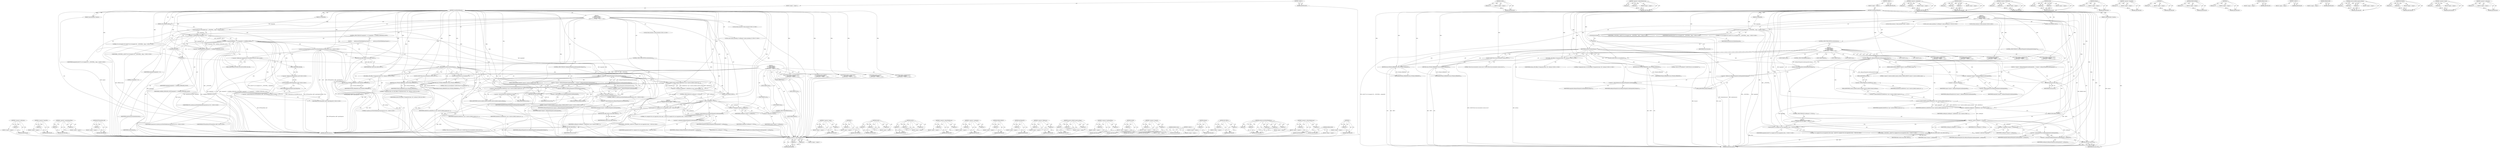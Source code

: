 digraph "l" {
vulnerable_204 [label=<(METHOD,&lt;operator&gt;.indirectFieldAccess)>];
vulnerable_205 [label=<(PARAM,p1)>];
vulnerable_206 [label=<(PARAM,p2)>];
vulnerable_207 [label=<(BLOCK,&lt;empty&gt;,&lt;empty&gt;)>];
vulnerable_208 [label=<(METHOD_RETURN,ANY)>];
vulnerable_158 [label=<(METHOD,CLOGE)>];
vulnerable_159 [label=<(PARAM,p1)>];
vulnerable_160 [label=<(BLOCK,&lt;empty&gt;,&lt;empty&gt;)>];
vulnerable_161 [label=<(METHOD_RETURN,ANY)>];
vulnerable_180 [label=<(METHOD,&lt;operator&gt;.indirectIndexAccess)>];
vulnerable_181 [label=<(PARAM,p1)>];
vulnerable_182 [label=<(PARAM,p2)>];
vulnerable_183 [label=<(BLOCK,&lt;empty&gt;,&lt;empty&gt;)>];
vulnerable_184 [label=<(METHOD_RETURN,ANY)>];
vulnerable_6 [label=<(METHOD,&lt;global&gt;)<SUB>1</SUB>>];
vulnerable_7 [label=<(BLOCK,&lt;empty&gt;,&lt;empty&gt;)<SUB>1</SUB>>];
vulnerable_8 [label=<(METHOD,createDefaultRequest)<SUB>1</SUB>>];
vulnerable_9 [label=<(PARAM,int templateId)<SUB>1</SUB>>];
vulnerable_10 [label=<(PARAM,CameraMetadata *request)<SUB>3</SUB>>];
vulnerable_11 [label="<(BLOCK,{
     ATRACE_CALL();
     ALOGV(&quot;%s: for templ...,{
     ATRACE_CALL();
     ALOGV(&quot;%s: for templ...)<SUB>3</SUB>>"];
vulnerable_12 [label=<(ATRACE_CALL,ATRACE_CALL())<SUB>4</SUB>>];
vulnerable_13 [label="<(ALOGV,ALOGV(&quot;%s: for template %d&quot;, __FUNCTION__, temp...)<SUB>5</SUB>>"];
vulnerable_14 [label="<(LITERAL,&quot;%s: for template %d&quot;,ALOGV(&quot;%s: for template %d&quot;, __FUNCTION__, temp...)<SUB>5</SUB>>"];
vulnerable_15 [label="<(IDENTIFIER,__FUNCTION__,ALOGV(&quot;%s: for template %d&quot;, __FUNCTION__, temp...)<SUB>5</SUB>>"];
vulnerable_16 [label="<(IDENTIFIER,templateId,ALOGV(&quot;%s: for template %d&quot;, __FUNCTION__, temp...)<SUB>5</SUB>>"];
vulnerable_17 [label="<(LOCAL,Mutex.Autolock il: Mutex.Autolock)<SUB>6</SUB>>"];
vulnerable_18 [label=<(il,il(mInterfaceLock))<SUB>6</SUB>>];
vulnerable_19 [label=<(IDENTIFIER,mInterfaceLock,il(mInterfaceLock))<SUB>6</SUB>>];
vulnerable_20 [label="<(LOCAL,Mutex.Autolock l: Mutex.Autolock)<SUB>7</SUB>>"];
vulnerable_21 [label=<(l,l(mLock))<SUB>7</SUB>>];
vulnerable_22 [label=<(IDENTIFIER,mLock,l(mLock))<SUB>7</SUB>>];
vulnerable_23 [label=<(CONTROL_STRUCTURE,SWITCH,switch(mStatus))<SUB>9</SUB>>];
vulnerable_24 [label=<(IDENTIFIER,mStatus,switch(mStatus))<SUB>9</SUB>>];
vulnerable_25 [label="<(BLOCK,{
 case STATUS_ERROR:
            CLOGE(&quot;Device...,{
 case STATUS_ERROR:
            CLOGE(&quot;Device...)<SUB>9</SUB>>"];
vulnerable_26 [label=<(JUMP_TARGET,case)<SUB>10</SUB>>];
vulnerable_27 [label="<(IDENTIFIER,STATUS_ERROR,{
 case STATUS_ERROR:
            CLOGE(&quot;Device...)<SUB>10</SUB>>"];
vulnerable_28 [label=<(CLOGE,CLOGE(&quot;Device has encountered a serious error&quot;))<SUB>11</SUB>>];
vulnerable_29 [label=<(LITERAL,&quot;Device has encountered a serious error&quot;,CLOGE(&quot;Device has encountered a serious error&quot;))<SUB>11</SUB>>];
vulnerable_30 [label=<(RETURN,return INVALID_OPERATION;,return INVALID_OPERATION;)<SUB>12</SUB>>];
vulnerable_31 [label=<(IDENTIFIER,INVALID_OPERATION,return INVALID_OPERATION;)<SUB>12</SUB>>];
vulnerable_32 [label=<(JUMP_TARGET,case)<SUB>13</SUB>>];
vulnerable_33 [label="<(IDENTIFIER,STATUS_UNINITIALIZED,{
 case STATUS_ERROR:
            CLOGE(&quot;Device...)<SUB>13</SUB>>"];
vulnerable_34 [label=<(CLOGE,CLOGE(&quot;Device is not initialized!&quot;))<SUB>14</SUB>>];
vulnerable_35 [label=<(LITERAL,&quot;Device is not initialized!&quot;,CLOGE(&quot;Device is not initialized!&quot;))<SUB>14</SUB>>];
vulnerable_36 [label=<(RETURN,return INVALID_OPERATION;,return INVALID_OPERATION;)<SUB>15</SUB>>];
vulnerable_37 [label=<(IDENTIFIER,INVALID_OPERATION,return INVALID_OPERATION;)<SUB>15</SUB>>];
vulnerable_38 [label=<(JUMP_TARGET,case)<SUB>16</SUB>>];
vulnerable_39 [label="<(IDENTIFIER,STATUS_UNCONFIGURED,{
 case STATUS_ERROR:
            CLOGE(&quot;Device...)<SUB>16</SUB>>"];
vulnerable_40 [label=<(JUMP_TARGET,case)<SUB>17</SUB>>];
vulnerable_41 [label="<(IDENTIFIER,STATUS_CONFIGURED,{
 case STATUS_ERROR:
            CLOGE(&quot;Device...)<SUB>17</SUB>>"];
vulnerable_42 [label=<(JUMP_TARGET,case)<SUB>18</SUB>>];
vulnerable_43 [label="<(IDENTIFIER,STATUS_ACTIVE,{
 case STATUS_ERROR:
            CLOGE(&quot;Device...)<SUB>18</SUB>>"];
vulnerable_44 [label=<(CONTROL_STRUCTURE,BREAK,break;)<SUB>19</SUB>>];
vulnerable_45 [label=<(JUMP_TARGET,default)<SUB>20</SUB>>];
vulnerable_46 [label="<(SET_ERR_L,SET_ERR_L(&quot;Unexpected status: %d&quot;, mStatus))<SUB>21</SUB>>"];
vulnerable_47 [label="<(LITERAL,&quot;Unexpected status: %d&quot;,SET_ERR_L(&quot;Unexpected status: %d&quot;, mStatus))<SUB>21</SUB>>"];
vulnerable_48 [label="<(IDENTIFIER,mStatus,SET_ERR_L(&quot;Unexpected status: %d&quot;, mStatus))<SUB>21</SUB>>"];
vulnerable_49 [label=<(RETURN,return INVALID_OPERATION;,return INVALID_OPERATION;)<SUB>22</SUB>>];
vulnerable_50 [label=<(IDENTIFIER,INVALID_OPERATION,return INVALID_OPERATION;)<SUB>22</SUB>>];
vulnerable_51 [label=<(CONTROL_STRUCTURE,IF,if (!mRequestTemplateCache[templateId].isEmpty()))<SUB>25</SUB>>];
vulnerable_52 [label=<(&lt;operator&gt;.logicalNot,!mRequestTemplateCache[templateId].isEmpty())<SUB>25</SUB>>];
vulnerable_53 [label=<(isEmpty,mRequestTemplateCache[templateId].isEmpty())<SUB>25</SUB>>];
vulnerable_54 [label=<(&lt;operator&gt;.fieldAccess,mRequestTemplateCache[templateId].isEmpty)<SUB>25</SUB>>];
vulnerable_55 [label=<(&lt;operator&gt;.indirectIndexAccess,mRequestTemplateCache[templateId])<SUB>25</SUB>>];
vulnerable_56 [label=<(IDENTIFIER,mRequestTemplateCache,mRequestTemplateCache[templateId].isEmpty())<SUB>25</SUB>>];
vulnerable_57 [label=<(IDENTIFIER,templateId,mRequestTemplateCache[templateId].isEmpty())<SUB>25</SUB>>];
vulnerable_58 [label=<(FIELD_IDENTIFIER,isEmpty,isEmpty)<SUB>25</SUB>>];
vulnerable_59 [label=<(BLOCK,{
 *request = mRequestTemplateCache[templateId]...,{
 *request = mRequestTemplateCache[templateId]...)<SUB>25</SUB>>];
vulnerable_60 [label=<(&lt;operator&gt;.assignment,*request = mRequestTemplateCache[templateId])<SUB>26</SUB>>];
vulnerable_61 [label=<(&lt;operator&gt;.indirection,*request)<SUB>26</SUB>>];
vulnerable_62 [label=<(IDENTIFIER,request,*request = mRequestTemplateCache[templateId])<SUB>26</SUB>>];
vulnerable_63 [label=<(&lt;operator&gt;.indirectIndexAccess,mRequestTemplateCache[templateId])<SUB>26</SUB>>];
vulnerable_64 [label=<(IDENTIFIER,mRequestTemplateCache,*request = mRequestTemplateCache[templateId])<SUB>26</SUB>>];
vulnerable_65 [label=<(IDENTIFIER,templateId,*request = mRequestTemplateCache[templateId])<SUB>26</SUB>>];
vulnerable_66 [label=<(RETURN,return OK;,return OK;)<SUB>27</SUB>>];
vulnerable_67 [label=<(IDENTIFIER,OK,return OK;)<SUB>27</SUB>>];
vulnerable_68 [label="<(LOCAL,const camera_metadata_t* rawRequest: camera_metadata_t*)<SUB>30</SUB>>"];
vulnerable_69 [label=<(ATRACE_BEGIN,ATRACE_BEGIN(&quot;camera3-&gt;construct_default_reques...)<SUB>31</SUB>>];
vulnerable_70 [label=<(LITERAL,&quot;camera3-&gt;construct_default_request_settings&quot;,ATRACE_BEGIN(&quot;camera3-&gt;construct_default_reques...)<SUB>31</SUB>>];
vulnerable_71 [label=<(&lt;operator&gt;.assignment,rawRequest = mHal3Device-&gt;ops-&gt;construct_defaul...)<SUB>32</SUB>>];
vulnerable_72 [label=<(IDENTIFIER,rawRequest,rawRequest = mHal3Device-&gt;ops-&gt;construct_defaul...)<SUB>32</SUB>>];
vulnerable_73 [label=<(construct_default_request_settings,mHal3Device-&gt;ops-&gt;construct_default_request_set...)<SUB>32</SUB>>];
vulnerable_74 [label=<(&lt;operator&gt;.indirectFieldAccess,mHal3Device-&gt;ops-&gt;construct_default_request_set...)<SUB>32</SUB>>];
vulnerable_75 [label=<(&lt;operator&gt;.indirectFieldAccess,mHal3Device-&gt;ops)<SUB>32</SUB>>];
vulnerable_76 [label=<(IDENTIFIER,mHal3Device,mHal3Device-&gt;ops-&gt;construct_default_request_set...)<SUB>32</SUB>>];
vulnerable_77 [label=<(FIELD_IDENTIFIER,ops,ops)<SUB>32</SUB>>];
vulnerable_78 [label=<(FIELD_IDENTIFIER,construct_default_request_settings,construct_default_request_settings)<SUB>32</SUB>>];
vulnerable_79 [label=<(IDENTIFIER,mHal3Device,mHal3Device-&gt;ops-&gt;construct_default_request_set...)<SUB>33</SUB>>];
vulnerable_80 [label=<(IDENTIFIER,templateId,mHal3Device-&gt;ops-&gt;construct_default_request_set...)<SUB>33</SUB>>];
vulnerable_81 [label=<(ATRACE_END,ATRACE_END())<SUB>34</SUB>>];
vulnerable_82 [label=<(CONTROL_STRUCTURE,IF,if (rawRequest == NULL))<SUB>35</SUB>>];
vulnerable_83 [label=<(&lt;operator&gt;.equals,rawRequest == NULL)<SUB>35</SUB>>];
vulnerable_84 [label=<(IDENTIFIER,rawRequest,rawRequest == NULL)<SUB>35</SUB>>];
vulnerable_85 [label=<(IDENTIFIER,NULL,rawRequest == NULL)<SUB>35</SUB>>];
vulnerable_86 [label="<(BLOCK,{
        ALOGI(&quot;%s: template %d is not support...,{
        ALOGI(&quot;%s: template %d is not support...)<SUB>35</SUB>>"];
vulnerable_87 [label="<(ALOGI,ALOGI(&quot;%s: template %d is not supported on this...)<SUB>36</SUB>>"];
vulnerable_88 [label="<(LITERAL,&quot;%s: template %d is not supported on this camer...,ALOGI(&quot;%s: template %d is not supported on this...)<SUB>36</SUB>>"];
vulnerable_89 [label="<(IDENTIFIER,__FUNCTION__,ALOGI(&quot;%s: template %d is not supported on this...)<SUB>37</SUB>>"];
vulnerable_90 [label="<(IDENTIFIER,templateId,ALOGI(&quot;%s: template %d is not supported on this...)<SUB>37</SUB>>"];
vulnerable_91 [label=<(RETURN,return BAD_VALUE;,return BAD_VALUE;)<SUB>38</SUB>>];
vulnerable_92 [label=<(IDENTIFIER,BAD_VALUE,return BAD_VALUE;)<SUB>38</SUB>>];
vulnerable_93 [label=<(&lt;operator&gt;.assignment,*request = rawRequest)<SUB>40</SUB>>];
vulnerable_94 [label=<(&lt;operator&gt;.indirection,*request)<SUB>40</SUB>>];
vulnerable_95 [label=<(IDENTIFIER,request,*request = rawRequest)<SUB>40</SUB>>];
vulnerable_96 [label=<(IDENTIFIER,rawRequest,*request = rawRequest)<SUB>40</SUB>>];
vulnerable_97 [label=<(&lt;operator&gt;.assignment,mRequestTemplateCache[templateId] = rawRequest)<SUB>41</SUB>>];
vulnerable_98 [label=<(&lt;operator&gt;.indirectIndexAccess,mRequestTemplateCache[templateId])<SUB>41</SUB>>];
vulnerable_99 [label=<(IDENTIFIER,mRequestTemplateCache,mRequestTemplateCache[templateId] = rawRequest)<SUB>41</SUB>>];
vulnerable_100 [label=<(IDENTIFIER,templateId,mRequestTemplateCache[templateId] = rawRequest)<SUB>41</SUB>>];
vulnerable_101 [label=<(IDENTIFIER,rawRequest,mRequestTemplateCache[templateId] = rawRequest)<SUB>41</SUB>>];
vulnerable_102 [label=<(RETURN,return OK;,return OK;)<SUB>43</SUB>>];
vulnerable_103 [label=<(IDENTIFIER,OK,return OK;)<SUB>43</SUB>>];
vulnerable_104 [label=<(METHOD_RETURN,status_t)<SUB>1</SUB>>];
vulnerable_106 [label=<(METHOD_RETURN,ANY)<SUB>1</SUB>>];
vulnerable_185 [label=<(METHOD,&lt;operator&gt;.assignment)>];
vulnerable_186 [label=<(PARAM,p1)>];
vulnerable_187 [label=<(PARAM,p2)>];
vulnerable_188 [label=<(BLOCK,&lt;empty&gt;,&lt;empty&gt;)>];
vulnerable_189 [label=<(METHOD_RETURN,ANY)>];
vulnerable_144 [label=<(METHOD,ALOGV)>];
vulnerable_145 [label=<(PARAM,p1)>];
vulnerable_146 [label=<(PARAM,p2)>];
vulnerable_147 [label=<(PARAM,p3)>];
vulnerable_148 [label=<(BLOCK,&lt;empty&gt;,&lt;empty&gt;)>];
vulnerable_149 [label=<(METHOD_RETURN,ANY)>];
vulnerable_175 [label=<(METHOD,&lt;operator&gt;.fieldAccess)>];
vulnerable_176 [label=<(PARAM,p1)>];
vulnerable_177 [label=<(PARAM,p2)>];
vulnerable_178 [label=<(BLOCK,&lt;empty&gt;,&lt;empty&gt;)>];
vulnerable_179 [label=<(METHOD_RETURN,ANY)>];
vulnerable_217 [label=<(METHOD,ALOGI)>];
vulnerable_218 [label=<(PARAM,p1)>];
vulnerable_219 [label=<(PARAM,p2)>];
vulnerable_220 [label=<(PARAM,p3)>];
vulnerable_221 [label=<(BLOCK,&lt;empty&gt;,&lt;empty&gt;)>];
vulnerable_222 [label=<(METHOD_RETURN,ANY)>];
vulnerable_171 [label=<(METHOD,isEmpty)>];
vulnerable_172 [label=<(PARAM,p1)>];
vulnerable_173 [label=<(BLOCK,&lt;empty&gt;,&lt;empty&gt;)>];
vulnerable_174 [label=<(METHOD_RETURN,ANY)>];
vulnerable_167 [label=<(METHOD,&lt;operator&gt;.logicalNot)>];
vulnerable_168 [label=<(PARAM,p1)>];
vulnerable_169 [label=<(BLOCK,&lt;empty&gt;,&lt;empty&gt;)>];
vulnerable_170 [label=<(METHOD_RETURN,ANY)>];
vulnerable_154 [label=<(METHOD,l)>];
vulnerable_155 [label=<(PARAM,p1)>];
vulnerable_156 [label=<(BLOCK,&lt;empty&gt;,&lt;empty&gt;)>];
vulnerable_157 [label=<(METHOD_RETURN,ANY)>];
vulnerable_194 [label=<(METHOD,ATRACE_BEGIN)>];
vulnerable_195 [label=<(PARAM,p1)>];
vulnerable_196 [label=<(BLOCK,&lt;empty&gt;,&lt;empty&gt;)>];
vulnerable_197 [label=<(METHOD_RETURN,ANY)>];
vulnerable_150 [label=<(METHOD,il)>];
vulnerable_151 [label=<(PARAM,p1)>];
vulnerable_152 [label=<(BLOCK,&lt;empty&gt;,&lt;empty&gt;)>];
vulnerable_153 [label=<(METHOD_RETURN,ANY)>];
vulnerable_141 [label=<(METHOD,ATRACE_CALL)>];
vulnerable_142 [label=<(BLOCK,&lt;empty&gt;,&lt;empty&gt;)>];
vulnerable_143 [label=<(METHOD_RETURN,ANY)>];
vulnerable_135 [label=<(METHOD,&lt;global&gt;)<SUB>1</SUB>>];
vulnerable_136 [label=<(BLOCK,&lt;empty&gt;,&lt;empty&gt;)>];
vulnerable_137 [label=<(METHOD_RETURN,ANY)>];
vulnerable_209 [label=<(METHOD,ATRACE_END)>];
vulnerable_210 [label=<(BLOCK,&lt;empty&gt;,&lt;empty&gt;)>];
vulnerable_211 [label=<(METHOD_RETURN,ANY)>];
vulnerable_198 [label=<(METHOD,construct_default_request_settings)>];
vulnerable_199 [label=<(PARAM,p1)>];
vulnerable_200 [label=<(PARAM,p2)>];
vulnerable_201 [label=<(PARAM,p3)>];
vulnerable_202 [label=<(BLOCK,&lt;empty&gt;,&lt;empty&gt;)>];
vulnerable_203 [label=<(METHOD_RETURN,ANY)>];
vulnerable_162 [label=<(METHOD,SET_ERR_L)>];
vulnerable_163 [label=<(PARAM,p1)>];
vulnerable_164 [label=<(PARAM,p2)>];
vulnerable_165 [label=<(BLOCK,&lt;empty&gt;,&lt;empty&gt;)>];
vulnerable_166 [label=<(METHOD_RETURN,ANY)>];
vulnerable_212 [label=<(METHOD,&lt;operator&gt;.equals)>];
vulnerable_213 [label=<(PARAM,p1)>];
vulnerable_214 [label=<(PARAM,p2)>];
vulnerable_215 [label=<(BLOCK,&lt;empty&gt;,&lt;empty&gt;)>];
vulnerable_216 [label=<(METHOD_RETURN,ANY)>];
vulnerable_190 [label=<(METHOD,&lt;operator&gt;.indirection)>];
vulnerable_191 [label=<(PARAM,p1)>];
vulnerable_192 [label=<(BLOCK,&lt;empty&gt;,&lt;empty&gt;)>];
vulnerable_193 [label=<(METHOD_RETURN,ANY)>];
fixed_255 [label=<(METHOD,&lt;operator&gt;.indirection)>];
fixed_256 [label=<(PARAM,p1)>];
fixed_257 [label=<(BLOCK,&lt;empty&gt;,&lt;empty&gt;)>];
fixed_258 [label=<(METHOD_RETURN,ANY)>];
fixed_237 [label=<(METHOD,&lt;operator&gt;.logicalNot)>];
fixed_238 [label=<(PARAM,p1)>];
fixed_239 [label=<(BLOCK,&lt;empty&gt;,&lt;empty&gt;)>];
fixed_240 [label=<(METHOD_RETURN,ANY)>];
fixed_189 [label=<(METHOD,&lt;operator&gt;.greaterEqualsThan)>];
fixed_190 [label=<(PARAM,p1)>];
fixed_191 [label=<(PARAM,p2)>];
fixed_192 [label=<(BLOCK,&lt;empty&gt;,&lt;empty&gt;)>];
fixed_193 [label=<(METHOD_RETURN,ANY)>];
fixed_216 [label=<(METHOD,IPCThreadState.self)>];
fixed_217 [label=<(PARAM,p1)>];
fixed_218 [label=<(BLOCK,&lt;empty&gt;,&lt;empty&gt;)>];
fixed_219 [label=<(METHOD_RETURN,ANY)>];
fixed_6 [label=<(METHOD,&lt;global&gt;)<SUB>1</SUB>>];
fixed_7 [label=<(BLOCK,&lt;empty&gt;,&lt;empty&gt;)<SUB>1</SUB>>];
fixed_8 [label=<(METHOD,createDefaultRequest)<SUB>1</SUB>>];
fixed_9 [label=<(PARAM,int templateId)<SUB>1</SUB>>];
fixed_10 [label=<(PARAM,CameraMetadata *request)<SUB>3</SUB>>];
fixed_11 [label="<(BLOCK,{
     ATRACE_CALL();
     ALOGV(&quot;%s: for templ...,{
     ATRACE_CALL();
     ALOGV(&quot;%s: for templ...)<SUB>3</SUB>>"];
fixed_12 [label=<(ATRACE_CALL,ATRACE_CALL())<SUB>4</SUB>>];
fixed_13 [label="<(ALOGV,ALOGV(&quot;%s: for template %d&quot;, __FUNCTION__, temp...)<SUB>5</SUB>>"];
fixed_14 [label="<(LITERAL,&quot;%s: for template %d&quot;,ALOGV(&quot;%s: for template %d&quot;, __FUNCTION__, temp...)<SUB>5</SUB>>"];
fixed_15 [label="<(IDENTIFIER,__FUNCTION__,ALOGV(&quot;%s: for template %d&quot;, __FUNCTION__, temp...)<SUB>5</SUB>>"];
fixed_16 [label="<(IDENTIFIER,templateId,ALOGV(&quot;%s: for template %d&quot;, __FUNCTION__, temp...)<SUB>5</SUB>>"];
fixed_17 [label=<(CONTROL_STRUCTURE,IF,if (templateId &lt;= 0 || templateId &gt;= CAMERA3_TEMPLATE_COUNT))<SUB>7</SUB>>];
fixed_18 [label=<(&lt;operator&gt;.logicalOr,templateId &lt;= 0 || templateId &gt;= CAMERA3_TEMPLA...)<SUB>7</SUB>>];
fixed_19 [label=<(&lt;operator&gt;.lessEqualsThan,templateId &lt;= 0)<SUB>7</SUB>>];
fixed_20 [label=<(IDENTIFIER,templateId,templateId &lt;= 0)<SUB>7</SUB>>];
fixed_21 [label=<(LITERAL,0,templateId &lt;= 0)<SUB>7</SUB>>];
fixed_22 [label=<(&lt;operator&gt;.greaterEqualsThan,templateId &gt;= CAMERA3_TEMPLATE_COUNT)<SUB>7</SUB>>];
fixed_23 [label=<(IDENTIFIER,templateId,templateId &gt;= CAMERA3_TEMPLATE_COUNT)<SUB>7</SUB>>];
fixed_24 [label=<(IDENTIFIER,CAMERA3_TEMPLATE_COUNT,templateId &gt;= CAMERA3_TEMPLATE_COUNT)<SUB>7</SUB>>];
fixed_25 [label=<(BLOCK,{
        android_errorWriteWithInfoLog(CameraS...,{
        android_errorWriteWithInfoLog(CameraS...)<SUB>7</SUB>>];
fixed_26 [label="<(android_errorWriteWithInfoLog,android_errorWriteWithInfoLog(CameraService::SN...)<SUB>8</SUB>>"];
fixed_27 [label="<(&lt;operator&gt;.fieldAccess,CameraService::SN_EVENT_LOG_ID)<SUB>8</SUB>>"];
fixed_28 [label="<(IDENTIFIER,CameraService,android_errorWriteWithInfoLog(CameraService::SN...)<SUB>8</SUB>>"];
fixed_29 [label=<(FIELD_IDENTIFIER,SN_EVENT_LOG_ID,SN_EVENT_LOG_ID)<SUB>8</SUB>>];
fixed_30 [label="<(LITERAL,&quot;26866110&quot;,android_errorWriteWithInfoLog(CameraService::SN...)<SUB>8</SUB>>"];
fixed_31 [label="<(getCallingUid,IPCThreadState::self()-&gt;getCallingUid())<SUB>9</SUB>>"];
fixed_32 [label="<(&lt;operator&gt;.indirectFieldAccess,IPCThreadState::self()-&gt;getCallingUid)<SUB>9</SUB>>"];
fixed_33 [label="<(IPCThreadState.self,IPCThreadState::self())<SUB>9</SUB>>"];
fixed_34 [label="<(&lt;operator&gt;.fieldAccess,IPCThreadState::self)<SUB>9</SUB>>"];
fixed_35 [label="<(IDENTIFIER,IPCThreadState,IPCThreadState::self())<SUB>9</SUB>>"];
fixed_36 [label=<(FIELD_IDENTIFIER,self,self)<SUB>9</SUB>>];
fixed_37 [label=<(FIELD_IDENTIFIER,getCallingUid,getCallingUid)<SUB>9</SUB>>];
fixed_38 [label="<(IDENTIFIER,NULL,android_errorWriteWithInfoLog(CameraService::SN...)<SUB>9</SUB>>"];
fixed_39 [label="<(LITERAL,0,android_errorWriteWithInfoLog(CameraService::SN...)<SUB>9</SUB>>"];
fixed_40 [label=<(RETURN,return BAD_VALUE;,return BAD_VALUE;)<SUB>10</SUB>>];
fixed_41 [label=<(IDENTIFIER,BAD_VALUE,return BAD_VALUE;)<SUB>10</SUB>>];
fixed_42 [label="<(LOCAL,Mutex.Autolock il: Mutex.Autolock)<SUB>13</SUB>>"];
fixed_43 [label=<(il,il(mInterfaceLock))<SUB>13</SUB>>];
fixed_44 [label=<(IDENTIFIER,mInterfaceLock,il(mInterfaceLock))<SUB>13</SUB>>];
fixed_45 [label="<(LOCAL,Mutex.Autolock l: Mutex.Autolock)<SUB>14</SUB>>"];
fixed_46 [label=<(l,l(mLock))<SUB>14</SUB>>];
fixed_47 [label=<(IDENTIFIER,mLock,l(mLock))<SUB>14</SUB>>];
fixed_48 [label=<(CONTROL_STRUCTURE,SWITCH,switch(mStatus))<SUB>16</SUB>>];
fixed_49 [label=<(IDENTIFIER,mStatus,switch(mStatus))<SUB>16</SUB>>];
fixed_50 [label="<(BLOCK,{
 case STATUS_ERROR:
            CLOGE(&quot;Device...,{
 case STATUS_ERROR:
            CLOGE(&quot;Device...)<SUB>16</SUB>>"];
fixed_51 [label=<(JUMP_TARGET,case)<SUB>17</SUB>>];
fixed_52 [label="<(IDENTIFIER,STATUS_ERROR,{
 case STATUS_ERROR:
            CLOGE(&quot;Device...)<SUB>17</SUB>>"];
fixed_53 [label=<(CLOGE,CLOGE(&quot;Device has encountered a serious error&quot;))<SUB>18</SUB>>];
fixed_54 [label=<(LITERAL,&quot;Device has encountered a serious error&quot;,CLOGE(&quot;Device has encountered a serious error&quot;))<SUB>18</SUB>>];
fixed_55 [label=<(RETURN,return INVALID_OPERATION;,return INVALID_OPERATION;)<SUB>19</SUB>>];
fixed_56 [label=<(IDENTIFIER,INVALID_OPERATION,return INVALID_OPERATION;)<SUB>19</SUB>>];
fixed_57 [label=<(JUMP_TARGET,case)<SUB>20</SUB>>];
fixed_58 [label="<(IDENTIFIER,STATUS_UNINITIALIZED,{
 case STATUS_ERROR:
            CLOGE(&quot;Device...)<SUB>20</SUB>>"];
fixed_59 [label=<(CLOGE,CLOGE(&quot;Device is not initialized!&quot;))<SUB>21</SUB>>];
fixed_60 [label=<(LITERAL,&quot;Device is not initialized!&quot;,CLOGE(&quot;Device is not initialized!&quot;))<SUB>21</SUB>>];
fixed_61 [label=<(RETURN,return INVALID_OPERATION;,return INVALID_OPERATION;)<SUB>22</SUB>>];
fixed_62 [label=<(IDENTIFIER,INVALID_OPERATION,return INVALID_OPERATION;)<SUB>22</SUB>>];
fixed_63 [label=<(JUMP_TARGET,case)<SUB>23</SUB>>];
fixed_64 [label="<(IDENTIFIER,STATUS_UNCONFIGURED,{
 case STATUS_ERROR:
            CLOGE(&quot;Device...)<SUB>23</SUB>>"];
fixed_65 [label=<(JUMP_TARGET,case)<SUB>24</SUB>>];
fixed_66 [label="<(IDENTIFIER,STATUS_CONFIGURED,{
 case STATUS_ERROR:
            CLOGE(&quot;Device...)<SUB>24</SUB>>"];
fixed_67 [label=<(JUMP_TARGET,case)<SUB>25</SUB>>];
fixed_68 [label="<(IDENTIFIER,STATUS_ACTIVE,{
 case STATUS_ERROR:
            CLOGE(&quot;Device...)<SUB>25</SUB>>"];
fixed_69 [label=<(CONTROL_STRUCTURE,BREAK,break;)<SUB>26</SUB>>];
fixed_70 [label=<(JUMP_TARGET,default)<SUB>27</SUB>>];
fixed_71 [label="<(SET_ERR_L,SET_ERR_L(&quot;Unexpected status: %d&quot;, mStatus))<SUB>28</SUB>>"];
fixed_72 [label="<(LITERAL,&quot;Unexpected status: %d&quot;,SET_ERR_L(&quot;Unexpected status: %d&quot;, mStatus))<SUB>28</SUB>>"];
fixed_73 [label="<(IDENTIFIER,mStatus,SET_ERR_L(&quot;Unexpected status: %d&quot;, mStatus))<SUB>28</SUB>>"];
fixed_74 [label=<(RETURN,return INVALID_OPERATION;,return INVALID_OPERATION;)<SUB>29</SUB>>];
fixed_75 [label=<(IDENTIFIER,INVALID_OPERATION,return INVALID_OPERATION;)<SUB>29</SUB>>];
fixed_76 [label=<(CONTROL_STRUCTURE,IF,if (!mRequestTemplateCache[templateId].isEmpty()))<SUB>32</SUB>>];
fixed_77 [label=<(&lt;operator&gt;.logicalNot,!mRequestTemplateCache[templateId].isEmpty())<SUB>32</SUB>>];
fixed_78 [label=<(isEmpty,mRequestTemplateCache[templateId].isEmpty())<SUB>32</SUB>>];
fixed_79 [label=<(&lt;operator&gt;.fieldAccess,mRequestTemplateCache[templateId].isEmpty)<SUB>32</SUB>>];
fixed_80 [label=<(&lt;operator&gt;.indirectIndexAccess,mRequestTemplateCache[templateId])<SUB>32</SUB>>];
fixed_81 [label=<(IDENTIFIER,mRequestTemplateCache,mRequestTemplateCache[templateId].isEmpty())<SUB>32</SUB>>];
fixed_82 [label=<(IDENTIFIER,templateId,mRequestTemplateCache[templateId].isEmpty())<SUB>32</SUB>>];
fixed_83 [label=<(FIELD_IDENTIFIER,isEmpty,isEmpty)<SUB>32</SUB>>];
fixed_84 [label=<(BLOCK,{
 *request = mRequestTemplateCache[templateId]...,{
 *request = mRequestTemplateCache[templateId]...)<SUB>32</SUB>>];
fixed_85 [label=<(&lt;operator&gt;.assignment,*request = mRequestTemplateCache[templateId])<SUB>33</SUB>>];
fixed_86 [label=<(&lt;operator&gt;.indirection,*request)<SUB>33</SUB>>];
fixed_87 [label=<(IDENTIFIER,request,*request = mRequestTemplateCache[templateId])<SUB>33</SUB>>];
fixed_88 [label=<(&lt;operator&gt;.indirectIndexAccess,mRequestTemplateCache[templateId])<SUB>33</SUB>>];
fixed_89 [label=<(IDENTIFIER,mRequestTemplateCache,*request = mRequestTemplateCache[templateId])<SUB>33</SUB>>];
fixed_90 [label=<(IDENTIFIER,templateId,*request = mRequestTemplateCache[templateId])<SUB>33</SUB>>];
fixed_91 [label=<(RETURN,return OK;,return OK;)<SUB>34</SUB>>];
fixed_92 [label=<(IDENTIFIER,OK,return OK;)<SUB>34</SUB>>];
fixed_93 [label="<(LOCAL,const camera_metadata_t* rawRequest: camera_metadata_t*)<SUB>37</SUB>>"];
fixed_94 [label=<(ATRACE_BEGIN,ATRACE_BEGIN(&quot;camera3-&gt;construct_default_reques...)<SUB>38</SUB>>];
fixed_95 [label=<(LITERAL,&quot;camera3-&gt;construct_default_request_settings&quot;,ATRACE_BEGIN(&quot;camera3-&gt;construct_default_reques...)<SUB>38</SUB>>];
fixed_96 [label=<(&lt;operator&gt;.assignment,rawRequest = mHal3Device-&gt;ops-&gt;construct_defaul...)<SUB>39</SUB>>];
fixed_97 [label=<(IDENTIFIER,rawRequest,rawRequest = mHal3Device-&gt;ops-&gt;construct_defaul...)<SUB>39</SUB>>];
fixed_98 [label=<(construct_default_request_settings,mHal3Device-&gt;ops-&gt;construct_default_request_set...)<SUB>39</SUB>>];
fixed_99 [label=<(&lt;operator&gt;.indirectFieldAccess,mHal3Device-&gt;ops-&gt;construct_default_request_set...)<SUB>39</SUB>>];
fixed_100 [label=<(&lt;operator&gt;.indirectFieldAccess,mHal3Device-&gt;ops)<SUB>39</SUB>>];
fixed_101 [label=<(IDENTIFIER,mHal3Device,mHal3Device-&gt;ops-&gt;construct_default_request_set...)<SUB>39</SUB>>];
fixed_102 [label=<(FIELD_IDENTIFIER,ops,ops)<SUB>39</SUB>>];
fixed_103 [label=<(FIELD_IDENTIFIER,construct_default_request_settings,construct_default_request_settings)<SUB>39</SUB>>];
fixed_104 [label=<(IDENTIFIER,mHal3Device,mHal3Device-&gt;ops-&gt;construct_default_request_set...)<SUB>40</SUB>>];
fixed_105 [label=<(IDENTIFIER,templateId,mHal3Device-&gt;ops-&gt;construct_default_request_set...)<SUB>40</SUB>>];
fixed_106 [label=<(ATRACE_END,ATRACE_END())<SUB>41</SUB>>];
fixed_107 [label=<(CONTROL_STRUCTURE,IF,if (rawRequest == NULL))<SUB>42</SUB>>];
fixed_108 [label=<(&lt;operator&gt;.equals,rawRequest == NULL)<SUB>42</SUB>>];
fixed_109 [label=<(IDENTIFIER,rawRequest,rawRequest == NULL)<SUB>42</SUB>>];
fixed_110 [label=<(IDENTIFIER,NULL,rawRequest == NULL)<SUB>42</SUB>>];
fixed_111 [label="<(BLOCK,{
        ALOGI(&quot;%s: template %d is not support...,{
        ALOGI(&quot;%s: template %d is not support...)<SUB>42</SUB>>"];
fixed_112 [label="<(ALOGI,ALOGI(&quot;%s: template %d is not supported on this...)<SUB>43</SUB>>"];
fixed_113 [label="<(LITERAL,&quot;%s: template %d is not supported on this camer...,ALOGI(&quot;%s: template %d is not supported on this...)<SUB>43</SUB>>"];
fixed_114 [label="<(IDENTIFIER,__FUNCTION__,ALOGI(&quot;%s: template %d is not supported on this...)<SUB>44</SUB>>"];
fixed_115 [label="<(IDENTIFIER,templateId,ALOGI(&quot;%s: template %d is not supported on this...)<SUB>44</SUB>>"];
fixed_116 [label=<(RETURN,return BAD_VALUE;,return BAD_VALUE;)<SUB>45</SUB>>];
fixed_117 [label=<(IDENTIFIER,BAD_VALUE,return BAD_VALUE;)<SUB>45</SUB>>];
fixed_118 [label=<(&lt;operator&gt;.assignment,*request = rawRequest)<SUB>47</SUB>>];
fixed_119 [label=<(&lt;operator&gt;.indirection,*request)<SUB>47</SUB>>];
fixed_120 [label=<(IDENTIFIER,request,*request = rawRequest)<SUB>47</SUB>>];
fixed_121 [label=<(IDENTIFIER,rawRequest,*request = rawRequest)<SUB>47</SUB>>];
fixed_122 [label=<(&lt;operator&gt;.assignment,mRequestTemplateCache[templateId] = rawRequest)<SUB>48</SUB>>];
fixed_123 [label=<(&lt;operator&gt;.indirectIndexAccess,mRequestTemplateCache[templateId])<SUB>48</SUB>>];
fixed_124 [label=<(IDENTIFIER,mRequestTemplateCache,mRequestTemplateCache[templateId] = rawRequest)<SUB>48</SUB>>];
fixed_125 [label=<(IDENTIFIER,templateId,mRequestTemplateCache[templateId] = rawRequest)<SUB>48</SUB>>];
fixed_126 [label=<(IDENTIFIER,rawRequest,mRequestTemplateCache[templateId] = rawRequest)<SUB>48</SUB>>];
fixed_127 [label=<(RETURN,return OK;,return OK;)<SUB>50</SUB>>];
fixed_128 [label=<(IDENTIFIER,OK,return OK;)<SUB>50</SUB>>];
fixed_129 [label=<(METHOD_RETURN,status_t)<SUB>1</SUB>>];
fixed_131 [label=<(METHOD_RETURN,ANY)<SUB>1</SUB>>];
fixed_272 [label=<(METHOD,&lt;operator&gt;.equals)>];
fixed_273 [label=<(PARAM,p1)>];
fixed_274 [label=<(PARAM,p2)>];
fixed_275 [label=<(BLOCK,&lt;empty&gt;,&lt;empty&gt;)>];
fixed_276 [label=<(METHOD_RETURN,ANY)>];
fixed_220 [label=<(METHOD,il)>];
fixed_221 [label=<(PARAM,p1)>];
fixed_222 [label=<(BLOCK,&lt;empty&gt;,&lt;empty&gt;)>];
fixed_223 [label=<(METHOD_RETURN,ANY)>];
fixed_277 [label=<(METHOD,ALOGI)>];
fixed_278 [label=<(PARAM,p1)>];
fixed_279 [label=<(PARAM,p2)>];
fixed_280 [label=<(PARAM,p3)>];
fixed_281 [label=<(BLOCK,&lt;empty&gt;,&lt;empty&gt;)>];
fixed_282 [label=<(METHOD_RETURN,ANY)>];
fixed_173 [label=<(METHOD,ALOGV)>];
fixed_174 [label=<(PARAM,p1)>];
fixed_175 [label=<(PARAM,p2)>];
fixed_176 [label=<(PARAM,p3)>];
fixed_177 [label=<(BLOCK,&lt;empty&gt;,&lt;empty&gt;)>];
fixed_178 [label=<(METHOD_RETURN,ANY)>];
fixed_211 [label=<(METHOD,&lt;operator&gt;.indirectFieldAccess)>];
fixed_212 [label=<(PARAM,p1)>];
fixed_213 [label=<(PARAM,p2)>];
fixed_214 [label=<(BLOCK,&lt;empty&gt;,&lt;empty&gt;)>];
fixed_215 [label=<(METHOD_RETURN,ANY)>];
fixed_250 [label=<(METHOD,&lt;operator&gt;.assignment)>];
fixed_251 [label=<(PARAM,p1)>];
fixed_252 [label=<(PARAM,p2)>];
fixed_253 [label=<(BLOCK,&lt;empty&gt;,&lt;empty&gt;)>];
fixed_254 [label=<(METHOD_RETURN,ANY)>];
fixed_259 [label=<(METHOD,ATRACE_BEGIN)>];
fixed_260 [label=<(PARAM,p1)>];
fixed_261 [label=<(BLOCK,&lt;empty&gt;,&lt;empty&gt;)>];
fixed_262 [label=<(METHOD_RETURN,ANY)>];
fixed_207 [label=<(METHOD,getCallingUid)>];
fixed_208 [label=<(PARAM,p1)>];
fixed_209 [label=<(BLOCK,&lt;empty&gt;,&lt;empty&gt;)>];
fixed_210 [label=<(METHOD_RETURN,ANY)>];
fixed_202 [label=<(METHOD,&lt;operator&gt;.fieldAccess)>];
fixed_203 [label=<(PARAM,p1)>];
fixed_204 [label=<(PARAM,p2)>];
fixed_205 [label=<(BLOCK,&lt;empty&gt;,&lt;empty&gt;)>];
fixed_206 [label=<(METHOD_RETURN,ANY)>];
fixed_263 [label=<(METHOD,construct_default_request_settings)>];
fixed_264 [label=<(PARAM,p1)>];
fixed_265 [label=<(PARAM,p2)>];
fixed_266 [label=<(PARAM,p3)>];
fixed_267 [label=<(BLOCK,&lt;empty&gt;,&lt;empty&gt;)>];
fixed_268 [label=<(METHOD_RETURN,ANY)>];
fixed_184 [label=<(METHOD,&lt;operator&gt;.lessEqualsThan)>];
fixed_185 [label=<(PARAM,p1)>];
fixed_186 [label=<(PARAM,p2)>];
fixed_187 [label=<(BLOCK,&lt;empty&gt;,&lt;empty&gt;)>];
fixed_188 [label=<(METHOD_RETURN,ANY)>];
fixed_228 [label=<(METHOD,CLOGE)>];
fixed_229 [label=<(PARAM,p1)>];
fixed_230 [label=<(BLOCK,&lt;empty&gt;,&lt;empty&gt;)>];
fixed_231 [label=<(METHOD_RETURN,ANY)>];
fixed_179 [label=<(METHOD,&lt;operator&gt;.logicalOr)>];
fixed_180 [label=<(PARAM,p1)>];
fixed_181 [label=<(PARAM,p2)>];
fixed_182 [label=<(BLOCK,&lt;empty&gt;,&lt;empty&gt;)>];
fixed_183 [label=<(METHOD_RETURN,ANY)>];
fixed_170 [label=<(METHOD,ATRACE_CALL)>];
fixed_171 [label=<(BLOCK,&lt;empty&gt;,&lt;empty&gt;)>];
fixed_172 [label=<(METHOD_RETURN,ANY)>];
fixed_164 [label=<(METHOD,&lt;global&gt;)<SUB>1</SUB>>];
fixed_165 [label=<(BLOCK,&lt;empty&gt;,&lt;empty&gt;)>];
fixed_166 [label=<(METHOD_RETURN,ANY)>];
fixed_241 [label=<(METHOD,isEmpty)>];
fixed_242 [label=<(PARAM,p1)>];
fixed_243 [label=<(BLOCK,&lt;empty&gt;,&lt;empty&gt;)>];
fixed_244 [label=<(METHOD_RETURN,ANY)>];
fixed_232 [label=<(METHOD,SET_ERR_L)>];
fixed_233 [label=<(PARAM,p1)>];
fixed_234 [label=<(PARAM,p2)>];
fixed_235 [label=<(BLOCK,&lt;empty&gt;,&lt;empty&gt;)>];
fixed_236 [label=<(METHOD_RETURN,ANY)>];
fixed_194 [label=<(METHOD,android_errorWriteWithInfoLog)>];
fixed_195 [label=<(PARAM,p1)>];
fixed_196 [label=<(PARAM,p2)>];
fixed_197 [label=<(PARAM,p3)>];
fixed_198 [label=<(PARAM,p4)>];
fixed_199 [label=<(PARAM,p5)>];
fixed_200 [label=<(BLOCK,&lt;empty&gt;,&lt;empty&gt;)>];
fixed_201 [label=<(METHOD_RETURN,ANY)>];
fixed_245 [label=<(METHOD,&lt;operator&gt;.indirectIndexAccess)>];
fixed_246 [label=<(PARAM,p1)>];
fixed_247 [label=<(PARAM,p2)>];
fixed_248 [label=<(BLOCK,&lt;empty&gt;,&lt;empty&gt;)>];
fixed_249 [label=<(METHOD_RETURN,ANY)>];
fixed_269 [label=<(METHOD,ATRACE_END)>];
fixed_270 [label=<(BLOCK,&lt;empty&gt;,&lt;empty&gt;)>];
fixed_271 [label=<(METHOD_RETURN,ANY)>];
fixed_224 [label=<(METHOD,l)>];
fixed_225 [label=<(PARAM,p1)>];
fixed_226 [label=<(BLOCK,&lt;empty&gt;,&lt;empty&gt;)>];
fixed_227 [label=<(METHOD_RETURN,ANY)>];
vulnerable_204 -> vulnerable_205  [key=0, label="AST: "];
vulnerable_204 -> vulnerable_205  [key=1, label="DDG: "];
vulnerable_204 -> vulnerable_207  [key=0, label="AST: "];
vulnerable_204 -> vulnerable_206  [key=0, label="AST: "];
vulnerable_204 -> vulnerable_206  [key=1, label="DDG: "];
vulnerable_204 -> vulnerable_208  [key=0, label="AST: "];
vulnerable_204 -> vulnerable_208  [key=1, label="CFG: "];
vulnerable_205 -> vulnerable_208  [key=0, label="DDG: p1"];
vulnerable_206 -> vulnerable_208  [key=0, label="DDG: p2"];
vulnerable_158 -> vulnerable_159  [key=0, label="AST: "];
vulnerable_158 -> vulnerable_159  [key=1, label="DDG: "];
vulnerable_158 -> vulnerable_160  [key=0, label="AST: "];
vulnerable_158 -> vulnerable_161  [key=0, label="AST: "];
vulnerable_158 -> vulnerable_161  [key=1, label="CFG: "];
vulnerable_159 -> vulnerable_161  [key=0, label="DDG: p1"];
vulnerable_180 -> vulnerable_181  [key=0, label="AST: "];
vulnerable_180 -> vulnerable_181  [key=1, label="DDG: "];
vulnerable_180 -> vulnerable_183  [key=0, label="AST: "];
vulnerable_180 -> vulnerable_182  [key=0, label="AST: "];
vulnerable_180 -> vulnerable_182  [key=1, label="DDG: "];
vulnerable_180 -> vulnerable_184  [key=0, label="AST: "];
vulnerable_180 -> vulnerable_184  [key=1, label="CFG: "];
vulnerable_181 -> vulnerable_184  [key=0, label="DDG: p1"];
vulnerable_182 -> vulnerable_184  [key=0, label="DDG: p2"];
vulnerable_6 -> vulnerable_7  [key=0, label="AST: "];
vulnerable_6 -> vulnerable_106  [key=0, label="AST: "];
vulnerable_6 -> vulnerable_106  [key=1, label="CFG: "];
vulnerable_7 -> vulnerable_8  [key=0, label="AST: "];
vulnerable_8 -> vulnerable_9  [key=0, label="AST: "];
vulnerable_8 -> vulnerable_9  [key=1, label="DDG: "];
vulnerable_8 -> vulnerable_10  [key=0, label="AST: "];
vulnerable_8 -> vulnerable_10  [key=1, label="DDG: "];
vulnerable_8 -> vulnerable_11  [key=0, label="AST: "];
vulnerable_8 -> vulnerable_104  [key=0, label="AST: "];
vulnerable_8 -> vulnerable_12  [key=0, label="CFG: "];
vulnerable_8 -> vulnerable_12  [key=1, label="DDG: "];
vulnerable_8 -> vulnerable_81  [key=0, label="DDG: "];
vulnerable_8 -> vulnerable_93  [key=0, label="DDG: "];
vulnerable_8 -> vulnerable_97  [key=0, label="DDG: "];
vulnerable_8 -> vulnerable_102  [key=0, label="DDG: "];
vulnerable_8 -> vulnerable_13  [key=0, label="DDG: "];
vulnerable_8 -> vulnerable_18  [key=0, label="DDG: "];
vulnerable_8 -> vulnerable_21  [key=0, label="DDG: "];
vulnerable_8 -> vulnerable_24  [key=0, label="DDG: "];
vulnerable_8 -> vulnerable_69  [key=0, label="DDG: "];
vulnerable_8 -> vulnerable_103  [key=0, label="DDG: "];
vulnerable_8 -> vulnerable_27  [key=0, label="DDG: "];
vulnerable_8 -> vulnerable_30  [key=0, label="DDG: "];
vulnerable_8 -> vulnerable_33  [key=0, label="DDG: "];
vulnerable_8 -> vulnerable_36  [key=0, label="DDG: "];
vulnerable_8 -> vulnerable_39  [key=0, label="DDG: "];
vulnerable_8 -> vulnerable_41  [key=0, label="DDG: "];
vulnerable_8 -> vulnerable_43  [key=0, label="DDG: "];
vulnerable_8 -> vulnerable_49  [key=0, label="DDG: "];
vulnerable_8 -> vulnerable_66  [key=0, label="DDG: "];
vulnerable_8 -> vulnerable_73  [key=0, label="DDG: "];
vulnerable_8 -> vulnerable_83  [key=0, label="DDG: "];
vulnerable_8 -> vulnerable_91  [key=0, label="DDG: "];
vulnerable_8 -> vulnerable_28  [key=0, label="DDG: "];
vulnerable_8 -> vulnerable_31  [key=0, label="DDG: "];
vulnerable_8 -> vulnerable_34  [key=0, label="DDG: "];
vulnerable_8 -> vulnerable_37  [key=0, label="DDG: "];
vulnerable_8 -> vulnerable_46  [key=0, label="DDG: "];
vulnerable_8 -> vulnerable_50  [key=0, label="DDG: "];
vulnerable_8 -> vulnerable_67  [key=0, label="DDG: "];
vulnerable_8 -> vulnerable_87  [key=0, label="DDG: "];
vulnerable_8 -> vulnerable_92  [key=0, label="DDG: "];
vulnerable_9 -> vulnerable_13  [key=0, label="DDG: templateId"];
vulnerable_10 -> vulnerable_104  [key=0, label="DDG: request"];
vulnerable_11 -> vulnerable_12  [key=0, label="AST: "];
vulnerable_11 -> vulnerable_13  [key=0, label="AST: "];
vulnerable_11 -> vulnerable_17  [key=0, label="AST: "];
vulnerable_11 -> vulnerable_18  [key=0, label="AST: "];
vulnerable_11 -> vulnerable_20  [key=0, label="AST: "];
vulnerable_11 -> vulnerable_21  [key=0, label="AST: "];
vulnerable_11 -> vulnerable_23  [key=0, label="AST: "];
vulnerable_11 -> vulnerable_51  [key=0, label="AST: "];
vulnerable_11 -> vulnerable_68  [key=0, label="AST: "];
vulnerable_11 -> vulnerable_69  [key=0, label="AST: "];
vulnerable_11 -> vulnerable_71  [key=0, label="AST: "];
vulnerable_11 -> vulnerable_81  [key=0, label="AST: "];
vulnerable_11 -> vulnerable_82  [key=0, label="AST: "];
vulnerable_11 -> vulnerable_93  [key=0, label="AST: "];
vulnerable_11 -> vulnerable_97  [key=0, label="AST: "];
vulnerable_11 -> vulnerable_102  [key=0, label="AST: "];
vulnerable_12 -> vulnerable_13  [key=0, label="CFG: "];
vulnerable_12 -> vulnerable_104  [key=0, label="DDG: ATRACE_CALL()"];
vulnerable_13 -> vulnerable_14  [key=0, label="AST: "];
vulnerable_13 -> vulnerable_15  [key=0, label="AST: "];
vulnerable_13 -> vulnerable_16  [key=0, label="AST: "];
vulnerable_13 -> vulnerable_18  [key=0, label="CFG: "];
vulnerable_13 -> vulnerable_104  [key=0, label="DDG: __FUNCTION__"];
vulnerable_13 -> vulnerable_104  [key=1, label="DDG: templateId"];
vulnerable_13 -> vulnerable_104  [key=2, label="DDG: ALOGV(&quot;%s: for template %d&quot;, __FUNCTION__, templateId)"];
vulnerable_13 -> vulnerable_73  [key=0, label="DDG: templateId"];
vulnerable_13 -> vulnerable_87  [key=0, label="DDG: __FUNCTION__"];
vulnerable_18 -> vulnerable_19  [key=0, label="AST: "];
vulnerable_18 -> vulnerable_21  [key=0, label="CFG: "];
vulnerable_18 -> vulnerable_104  [key=0, label="DDG: il(mInterfaceLock)"];
vulnerable_18 -> vulnerable_104  [key=1, label="DDG: mInterfaceLock"];
vulnerable_21 -> vulnerable_22  [key=0, label="AST: "];
vulnerable_21 -> vulnerable_24  [key=0, label="CFG: "];
vulnerable_21 -> vulnerable_104  [key=0, label="DDG: l(mLock)"];
vulnerable_21 -> vulnerable_104  [key=1, label="DDG: mLock"];
vulnerable_23 -> vulnerable_24  [key=0, label="AST: "];
vulnerable_23 -> vulnerable_25  [key=0, label="AST: "];
vulnerable_24 -> vulnerable_28  [key=0, label="CFG: "];
vulnerable_24 -> vulnerable_28  [key=1, label="CDG: "];
vulnerable_24 -> vulnerable_34  [key=0, label="CFG: "];
vulnerable_24 -> vulnerable_34  [key=1, label="CDG: "];
vulnerable_24 -> vulnerable_55  [key=0, label="CFG: "];
vulnerable_24 -> vulnerable_55  [key=1, label="CDG: "];
vulnerable_24 -> vulnerable_46  [key=0, label="CFG: "];
vulnerable_24 -> vulnerable_46  [key=1, label="CDG: "];
vulnerable_24 -> vulnerable_30  [key=0, label="CDG: "];
vulnerable_24 -> vulnerable_49  [key=0, label="CDG: "];
vulnerable_24 -> vulnerable_52  [key=0, label="CDG: "];
vulnerable_24 -> vulnerable_54  [key=0, label="CDG: "];
vulnerable_24 -> vulnerable_58  [key=0, label="CDG: "];
vulnerable_24 -> vulnerable_36  [key=0, label="CDG: "];
vulnerable_24 -> vulnerable_53  [key=0, label="CDG: "];
vulnerable_25 -> vulnerable_26  [key=0, label="AST: "];
vulnerable_25 -> vulnerable_27  [key=0, label="AST: "];
vulnerable_25 -> vulnerable_28  [key=0, label="AST: "];
vulnerable_25 -> vulnerable_30  [key=0, label="AST: "];
vulnerable_25 -> vulnerable_32  [key=0, label="AST: "];
vulnerable_25 -> vulnerable_33  [key=0, label="AST: "];
vulnerable_25 -> vulnerable_34  [key=0, label="AST: "];
vulnerable_25 -> vulnerable_36  [key=0, label="AST: "];
vulnerable_25 -> vulnerable_38  [key=0, label="AST: "];
vulnerable_25 -> vulnerable_39  [key=0, label="AST: "];
vulnerable_25 -> vulnerable_40  [key=0, label="AST: "];
vulnerable_25 -> vulnerable_41  [key=0, label="AST: "];
vulnerable_25 -> vulnerable_42  [key=0, label="AST: "];
vulnerable_25 -> vulnerable_43  [key=0, label="AST: "];
vulnerable_25 -> vulnerable_44  [key=0, label="AST: "];
vulnerable_25 -> vulnerable_45  [key=0, label="AST: "];
vulnerable_25 -> vulnerable_46  [key=0, label="AST: "];
vulnerable_25 -> vulnerable_49  [key=0, label="AST: "];
vulnerable_28 -> vulnerable_29  [key=0, label="AST: "];
vulnerable_28 -> vulnerable_30  [key=0, label="CFG: "];
vulnerable_28 -> vulnerable_104  [key=0, label="DDG: CLOGE(&quot;Device has encountered a serious error&quot;)"];
vulnerable_30 -> vulnerable_31  [key=0, label="AST: "];
vulnerable_30 -> vulnerable_104  [key=0, label="CFG: "];
vulnerable_30 -> vulnerable_104  [key=1, label="DDG: &lt;RET&gt;"];
vulnerable_31 -> vulnerable_30  [key=0, label="DDG: INVALID_OPERATION"];
vulnerable_34 -> vulnerable_35  [key=0, label="AST: "];
vulnerable_34 -> vulnerable_36  [key=0, label="CFG: "];
vulnerable_36 -> vulnerable_37  [key=0, label="AST: "];
vulnerable_36 -> vulnerable_104  [key=0, label="CFG: "];
vulnerable_36 -> vulnerable_104  [key=1, label="DDG: &lt;RET&gt;"];
vulnerable_37 -> vulnerable_36  [key=0, label="DDG: INVALID_OPERATION"];
vulnerable_46 -> vulnerable_47  [key=0, label="AST: "];
vulnerable_46 -> vulnerable_48  [key=0, label="AST: "];
vulnerable_46 -> vulnerable_49  [key=0, label="CFG: "];
vulnerable_46 -> vulnerable_104  [key=0, label="DDG: mStatus"];
vulnerable_49 -> vulnerable_50  [key=0, label="AST: "];
vulnerable_49 -> vulnerable_104  [key=0, label="CFG: "];
vulnerable_49 -> vulnerable_104  [key=1, label="DDG: &lt;RET&gt;"];
vulnerable_50 -> vulnerable_49  [key=0, label="DDG: INVALID_OPERATION"];
vulnerable_51 -> vulnerable_52  [key=0, label="AST: "];
vulnerable_51 -> vulnerable_59  [key=0, label="AST: "];
vulnerable_52 -> vulnerable_53  [key=0, label="AST: "];
vulnerable_52 -> vulnerable_61  [key=0, label="CFG: "];
vulnerable_52 -> vulnerable_61  [key=1, label="CDG: "];
vulnerable_52 -> vulnerable_69  [key=0, label="CFG: "];
vulnerable_52 -> vulnerable_69  [key=1, label="CDG: "];
vulnerable_52 -> vulnerable_60  [key=0, label="CDG: "];
vulnerable_52 -> vulnerable_73  [key=0, label="CDG: "];
vulnerable_52 -> vulnerable_77  [key=0, label="CDG: "];
vulnerable_52 -> vulnerable_66  [key=0, label="CDG: "];
vulnerable_52 -> vulnerable_75  [key=0, label="CDG: "];
vulnerable_52 -> vulnerable_81  [key=0, label="CDG: "];
vulnerable_52 -> vulnerable_74  [key=0, label="CDG: "];
vulnerable_52 -> vulnerable_83  [key=0, label="CDG: "];
vulnerable_52 -> vulnerable_71  [key=0, label="CDG: "];
vulnerable_52 -> vulnerable_63  [key=0, label="CDG: "];
vulnerable_52 -> vulnerable_78  [key=0, label="CDG: "];
vulnerable_53 -> vulnerable_54  [key=0, label="AST: "];
vulnerable_53 -> vulnerable_52  [key=0, label="CFG: "];
vulnerable_53 -> vulnerable_52  [key=1, label="DDG: mRequestTemplateCache[templateId].isEmpty"];
vulnerable_53 -> vulnerable_60  [key=0, label="DDG: mRequestTemplateCache[templateId].isEmpty"];
vulnerable_54 -> vulnerable_55  [key=0, label="AST: "];
vulnerable_54 -> vulnerable_58  [key=0, label="AST: "];
vulnerable_54 -> vulnerable_53  [key=0, label="CFG: "];
vulnerable_55 -> vulnerable_56  [key=0, label="AST: "];
vulnerable_55 -> vulnerable_57  [key=0, label="AST: "];
vulnerable_55 -> vulnerable_58  [key=0, label="CFG: "];
vulnerable_58 -> vulnerable_54  [key=0, label="CFG: "];
vulnerable_59 -> vulnerable_60  [key=0, label="AST: "];
vulnerable_59 -> vulnerable_66  [key=0, label="AST: "];
vulnerable_60 -> vulnerable_61  [key=0, label="AST: "];
vulnerable_60 -> vulnerable_63  [key=0, label="AST: "];
vulnerable_60 -> vulnerable_66  [key=0, label="CFG: "];
vulnerable_61 -> vulnerable_62  [key=0, label="AST: "];
vulnerable_61 -> vulnerable_63  [key=0, label="CFG: "];
vulnerable_63 -> vulnerable_64  [key=0, label="AST: "];
vulnerable_63 -> vulnerable_65  [key=0, label="AST: "];
vulnerable_63 -> vulnerable_60  [key=0, label="CFG: "];
vulnerable_66 -> vulnerable_67  [key=0, label="AST: "];
vulnerable_66 -> vulnerable_104  [key=0, label="CFG: "];
vulnerable_66 -> vulnerable_104  [key=1, label="DDG: &lt;RET&gt;"];
vulnerable_67 -> vulnerable_66  [key=0, label="DDG: OK"];
vulnerable_69 -> vulnerable_70  [key=0, label="AST: "];
vulnerable_69 -> vulnerable_77  [key=0, label="CFG: "];
vulnerable_71 -> vulnerable_72  [key=0, label="AST: "];
vulnerable_71 -> vulnerable_73  [key=0, label="AST: "];
vulnerable_71 -> vulnerable_81  [key=0, label="CFG: "];
vulnerable_71 -> vulnerable_83  [key=0, label="DDG: rawRequest"];
vulnerable_73 -> vulnerable_74  [key=0, label="AST: "];
vulnerable_73 -> vulnerable_79  [key=0, label="AST: "];
vulnerable_73 -> vulnerable_80  [key=0, label="AST: "];
vulnerable_73 -> vulnerable_71  [key=0, label="CFG: "];
vulnerable_73 -> vulnerable_71  [key=1, label="DDG: mHal3Device-&gt;ops-&gt;construct_default_request_settings"];
vulnerable_73 -> vulnerable_71  [key=2, label="DDG: mHal3Device"];
vulnerable_73 -> vulnerable_71  [key=3, label="DDG: templateId"];
vulnerable_73 -> vulnerable_87  [key=0, label="DDG: templateId"];
vulnerable_74 -> vulnerable_75  [key=0, label="AST: "];
vulnerable_74 -> vulnerable_78  [key=0, label="AST: "];
vulnerable_74 -> vulnerable_73  [key=0, label="CFG: "];
vulnerable_75 -> vulnerable_76  [key=0, label="AST: "];
vulnerable_75 -> vulnerable_77  [key=0, label="AST: "];
vulnerable_75 -> vulnerable_78  [key=0, label="CFG: "];
vulnerable_77 -> vulnerable_75  [key=0, label="CFG: "];
vulnerable_78 -> vulnerable_74  [key=0, label="CFG: "];
vulnerable_81 -> vulnerable_83  [key=0, label="CFG: "];
vulnerable_82 -> vulnerable_83  [key=0, label="AST: "];
vulnerable_82 -> vulnerable_86  [key=0, label="AST: "];
vulnerable_83 -> vulnerable_84  [key=0, label="AST: "];
vulnerable_83 -> vulnerable_85  [key=0, label="AST: "];
vulnerable_83 -> vulnerable_87  [key=0, label="CFG: "];
vulnerable_83 -> vulnerable_87  [key=1, label="CDG: "];
vulnerable_83 -> vulnerable_94  [key=0, label="CFG: "];
vulnerable_83 -> vulnerable_94  [key=1, label="CDG: "];
vulnerable_83 -> vulnerable_104  [key=0, label="DDG: NULL"];
vulnerable_83 -> vulnerable_93  [key=0, label="DDG: rawRequest"];
vulnerable_83 -> vulnerable_93  [key=1, label="CDG: "];
vulnerable_83 -> vulnerable_97  [key=0, label="DDG: rawRequest"];
vulnerable_83 -> vulnerable_97  [key=1, label="CDG: "];
vulnerable_83 -> vulnerable_98  [key=0, label="CDG: "];
vulnerable_83 -> vulnerable_102  [key=0, label="CDG: "];
vulnerable_83 -> vulnerable_91  [key=0, label="CDG: "];
vulnerable_86 -> vulnerable_87  [key=0, label="AST: "];
vulnerable_86 -> vulnerable_91  [key=0, label="AST: "];
vulnerable_87 -> vulnerable_88  [key=0, label="AST: "];
vulnerable_87 -> vulnerable_89  [key=0, label="AST: "];
vulnerable_87 -> vulnerable_90  [key=0, label="AST: "];
vulnerable_87 -> vulnerable_91  [key=0, label="CFG: "];
vulnerable_91 -> vulnerable_92  [key=0, label="AST: "];
vulnerable_91 -> vulnerable_104  [key=0, label="CFG: "];
vulnerable_91 -> vulnerable_104  [key=1, label="DDG: &lt;RET&gt;"];
vulnerable_92 -> vulnerable_91  [key=0, label="DDG: BAD_VALUE"];
vulnerable_93 -> vulnerable_94  [key=0, label="AST: "];
vulnerable_93 -> vulnerable_96  [key=0, label="AST: "];
vulnerable_93 -> vulnerable_98  [key=0, label="CFG: "];
vulnerable_94 -> vulnerable_95  [key=0, label="AST: "];
vulnerable_94 -> vulnerable_93  [key=0, label="CFG: "];
vulnerable_97 -> vulnerable_98  [key=0, label="AST: "];
vulnerable_97 -> vulnerable_101  [key=0, label="AST: "];
vulnerable_97 -> vulnerable_102  [key=0, label="CFG: "];
vulnerable_98 -> vulnerable_99  [key=0, label="AST: "];
vulnerable_98 -> vulnerable_100  [key=0, label="AST: "];
vulnerable_98 -> vulnerable_97  [key=0, label="CFG: "];
vulnerable_102 -> vulnerable_103  [key=0, label="AST: "];
vulnerable_102 -> vulnerable_104  [key=0, label="CFG: "];
vulnerable_102 -> vulnerable_104  [key=1, label="DDG: &lt;RET&gt;"];
vulnerable_103 -> vulnerable_102  [key=0, label="DDG: OK"];
vulnerable_185 -> vulnerable_186  [key=0, label="AST: "];
vulnerable_185 -> vulnerable_186  [key=1, label="DDG: "];
vulnerable_185 -> vulnerable_188  [key=0, label="AST: "];
vulnerable_185 -> vulnerable_187  [key=0, label="AST: "];
vulnerable_185 -> vulnerable_187  [key=1, label="DDG: "];
vulnerable_185 -> vulnerable_189  [key=0, label="AST: "];
vulnerable_185 -> vulnerable_189  [key=1, label="CFG: "];
vulnerable_186 -> vulnerable_189  [key=0, label="DDG: p1"];
vulnerable_187 -> vulnerable_189  [key=0, label="DDG: p2"];
vulnerable_144 -> vulnerable_145  [key=0, label="AST: "];
vulnerable_144 -> vulnerable_145  [key=1, label="DDG: "];
vulnerable_144 -> vulnerable_148  [key=0, label="AST: "];
vulnerable_144 -> vulnerable_146  [key=0, label="AST: "];
vulnerable_144 -> vulnerable_146  [key=1, label="DDG: "];
vulnerable_144 -> vulnerable_149  [key=0, label="AST: "];
vulnerable_144 -> vulnerable_149  [key=1, label="CFG: "];
vulnerable_144 -> vulnerable_147  [key=0, label="AST: "];
vulnerable_144 -> vulnerable_147  [key=1, label="DDG: "];
vulnerable_145 -> vulnerable_149  [key=0, label="DDG: p1"];
vulnerable_146 -> vulnerable_149  [key=0, label="DDG: p2"];
vulnerable_147 -> vulnerable_149  [key=0, label="DDG: p3"];
vulnerable_175 -> vulnerable_176  [key=0, label="AST: "];
vulnerable_175 -> vulnerable_176  [key=1, label="DDG: "];
vulnerable_175 -> vulnerable_178  [key=0, label="AST: "];
vulnerable_175 -> vulnerable_177  [key=0, label="AST: "];
vulnerable_175 -> vulnerable_177  [key=1, label="DDG: "];
vulnerable_175 -> vulnerable_179  [key=0, label="AST: "];
vulnerable_175 -> vulnerable_179  [key=1, label="CFG: "];
vulnerable_176 -> vulnerable_179  [key=0, label="DDG: p1"];
vulnerable_177 -> vulnerable_179  [key=0, label="DDG: p2"];
vulnerable_217 -> vulnerable_218  [key=0, label="AST: "];
vulnerable_217 -> vulnerable_218  [key=1, label="DDG: "];
vulnerable_217 -> vulnerable_221  [key=0, label="AST: "];
vulnerable_217 -> vulnerable_219  [key=0, label="AST: "];
vulnerable_217 -> vulnerable_219  [key=1, label="DDG: "];
vulnerable_217 -> vulnerable_222  [key=0, label="AST: "];
vulnerable_217 -> vulnerable_222  [key=1, label="CFG: "];
vulnerable_217 -> vulnerable_220  [key=0, label="AST: "];
vulnerable_217 -> vulnerable_220  [key=1, label="DDG: "];
vulnerable_218 -> vulnerable_222  [key=0, label="DDG: p1"];
vulnerable_219 -> vulnerable_222  [key=0, label="DDG: p2"];
vulnerable_220 -> vulnerable_222  [key=0, label="DDG: p3"];
vulnerable_171 -> vulnerable_172  [key=0, label="AST: "];
vulnerable_171 -> vulnerable_172  [key=1, label="DDG: "];
vulnerable_171 -> vulnerable_173  [key=0, label="AST: "];
vulnerable_171 -> vulnerable_174  [key=0, label="AST: "];
vulnerable_171 -> vulnerable_174  [key=1, label="CFG: "];
vulnerable_172 -> vulnerable_174  [key=0, label="DDG: p1"];
vulnerable_167 -> vulnerable_168  [key=0, label="AST: "];
vulnerable_167 -> vulnerable_168  [key=1, label="DDG: "];
vulnerable_167 -> vulnerable_169  [key=0, label="AST: "];
vulnerable_167 -> vulnerable_170  [key=0, label="AST: "];
vulnerable_167 -> vulnerable_170  [key=1, label="CFG: "];
vulnerable_168 -> vulnerable_170  [key=0, label="DDG: p1"];
vulnerable_154 -> vulnerable_155  [key=0, label="AST: "];
vulnerable_154 -> vulnerable_155  [key=1, label="DDG: "];
vulnerable_154 -> vulnerable_156  [key=0, label="AST: "];
vulnerable_154 -> vulnerable_157  [key=0, label="AST: "];
vulnerable_154 -> vulnerable_157  [key=1, label="CFG: "];
vulnerable_155 -> vulnerable_157  [key=0, label="DDG: p1"];
vulnerable_194 -> vulnerable_195  [key=0, label="AST: "];
vulnerable_194 -> vulnerable_195  [key=1, label="DDG: "];
vulnerable_194 -> vulnerable_196  [key=0, label="AST: "];
vulnerable_194 -> vulnerable_197  [key=0, label="AST: "];
vulnerable_194 -> vulnerable_197  [key=1, label="CFG: "];
vulnerable_195 -> vulnerable_197  [key=0, label="DDG: p1"];
vulnerable_150 -> vulnerable_151  [key=0, label="AST: "];
vulnerable_150 -> vulnerable_151  [key=1, label="DDG: "];
vulnerable_150 -> vulnerable_152  [key=0, label="AST: "];
vulnerable_150 -> vulnerable_153  [key=0, label="AST: "];
vulnerable_150 -> vulnerable_153  [key=1, label="CFG: "];
vulnerable_151 -> vulnerable_153  [key=0, label="DDG: p1"];
vulnerable_141 -> vulnerable_142  [key=0, label="AST: "];
vulnerable_141 -> vulnerable_143  [key=0, label="AST: "];
vulnerable_141 -> vulnerable_143  [key=1, label="CFG: "];
vulnerable_135 -> vulnerable_136  [key=0, label="AST: "];
vulnerable_135 -> vulnerable_137  [key=0, label="AST: "];
vulnerable_135 -> vulnerable_137  [key=1, label="CFG: "];
vulnerable_209 -> vulnerable_210  [key=0, label="AST: "];
vulnerable_209 -> vulnerable_211  [key=0, label="AST: "];
vulnerable_209 -> vulnerable_211  [key=1, label="CFG: "];
vulnerable_198 -> vulnerable_199  [key=0, label="AST: "];
vulnerable_198 -> vulnerable_199  [key=1, label="DDG: "];
vulnerable_198 -> vulnerable_202  [key=0, label="AST: "];
vulnerable_198 -> vulnerable_200  [key=0, label="AST: "];
vulnerable_198 -> vulnerable_200  [key=1, label="DDG: "];
vulnerable_198 -> vulnerable_203  [key=0, label="AST: "];
vulnerable_198 -> vulnerable_203  [key=1, label="CFG: "];
vulnerable_198 -> vulnerable_201  [key=0, label="AST: "];
vulnerable_198 -> vulnerable_201  [key=1, label="DDG: "];
vulnerable_199 -> vulnerable_203  [key=0, label="DDG: p1"];
vulnerable_200 -> vulnerable_203  [key=0, label="DDG: p2"];
vulnerable_201 -> vulnerable_203  [key=0, label="DDG: p3"];
vulnerable_162 -> vulnerable_163  [key=0, label="AST: "];
vulnerable_162 -> vulnerable_163  [key=1, label="DDG: "];
vulnerable_162 -> vulnerable_165  [key=0, label="AST: "];
vulnerable_162 -> vulnerable_164  [key=0, label="AST: "];
vulnerable_162 -> vulnerable_164  [key=1, label="DDG: "];
vulnerable_162 -> vulnerable_166  [key=0, label="AST: "];
vulnerable_162 -> vulnerable_166  [key=1, label="CFG: "];
vulnerable_163 -> vulnerable_166  [key=0, label="DDG: p1"];
vulnerable_164 -> vulnerable_166  [key=0, label="DDG: p2"];
vulnerable_212 -> vulnerable_213  [key=0, label="AST: "];
vulnerable_212 -> vulnerable_213  [key=1, label="DDG: "];
vulnerable_212 -> vulnerable_215  [key=0, label="AST: "];
vulnerable_212 -> vulnerable_214  [key=0, label="AST: "];
vulnerable_212 -> vulnerable_214  [key=1, label="DDG: "];
vulnerable_212 -> vulnerable_216  [key=0, label="AST: "];
vulnerable_212 -> vulnerable_216  [key=1, label="CFG: "];
vulnerable_213 -> vulnerable_216  [key=0, label="DDG: p1"];
vulnerable_214 -> vulnerable_216  [key=0, label="DDG: p2"];
vulnerable_190 -> vulnerable_191  [key=0, label="AST: "];
vulnerable_190 -> vulnerable_191  [key=1, label="DDG: "];
vulnerable_190 -> vulnerable_192  [key=0, label="AST: "];
vulnerable_190 -> vulnerable_193  [key=0, label="AST: "];
vulnerable_190 -> vulnerable_193  [key=1, label="CFG: "];
vulnerable_191 -> vulnerable_193  [key=0, label="DDG: p1"];
fixed_255 -> fixed_256  [key=0, label="AST: "];
fixed_255 -> fixed_256  [key=1, label="DDG: "];
fixed_255 -> fixed_257  [key=0, label="AST: "];
fixed_255 -> fixed_258  [key=0, label="AST: "];
fixed_255 -> fixed_258  [key=1, label="CFG: "];
fixed_256 -> fixed_258  [key=0, label="DDG: p1"];
fixed_257 -> vulnerable_204  [key=0];
fixed_258 -> vulnerable_204  [key=0];
fixed_237 -> fixed_238  [key=0, label="AST: "];
fixed_237 -> fixed_238  [key=1, label="DDG: "];
fixed_237 -> fixed_239  [key=0, label="AST: "];
fixed_237 -> fixed_240  [key=0, label="AST: "];
fixed_237 -> fixed_240  [key=1, label="CFG: "];
fixed_238 -> fixed_240  [key=0, label="DDG: p1"];
fixed_239 -> vulnerable_204  [key=0];
fixed_240 -> vulnerable_204  [key=0];
fixed_189 -> fixed_190  [key=0, label="AST: "];
fixed_189 -> fixed_190  [key=1, label="DDG: "];
fixed_189 -> fixed_192  [key=0, label="AST: "];
fixed_189 -> fixed_191  [key=0, label="AST: "];
fixed_189 -> fixed_191  [key=1, label="DDG: "];
fixed_189 -> fixed_193  [key=0, label="AST: "];
fixed_189 -> fixed_193  [key=1, label="CFG: "];
fixed_190 -> fixed_193  [key=0, label="DDG: p1"];
fixed_191 -> fixed_193  [key=0, label="DDG: p2"];
fixed_192 -> vulnerable_204  [key=0];
fixed_193 -> vulnerable_204  [key=0];
fixed_216 -> fixed_217  [key=0, label="AST: "];
fixed_216 -> fixed_217  [key=1, label="DDG: "];
fixed_216 -> fixed_218  [key=0, label="AST: "];
fixed_216 -> fixed_219  [key=0, label="AST: "];
fixed_216 -> fixed_219  [key=1, label="CFG: "];
fixed_217 -> fixed_219  [key=0, label="DDG: p1"];
fixed_218 -> vulnerable_204  [key=0];
fixed_219 -> vulnerable_204  [key=0];
fixed_6 -> fixed_7  [key=0, label="AST: "];
fixed_6 -> fixed_131  [key=0, label="AST: "];
fixed_6 -> fixed_131  [key=1, label="CFG: "];
fixed_7 -> fixed_8  [key=0, label="AST: "];
fixed_8 -> fixed_9  [key=0, label="AST: "];
fixed_8 -> fixed_9  [key=1, label="DDG: "];
fixed_8 -> fixed_10  [key=0, label="AST: "];
fixed_8 -> fixed_10  [key=1, label="DDG: "];
fixed_8 -> fixed_11  [key=0, label="AST: "];
fixed_8 -> fixed_129  [key=0, label="AST: "];
fixed_8 -> fixed_12  [key=0, label="CFG: "];
fixed_8 -> fixed_12  [key=1, label="DDG: "];
fixed_8 -> fixed_106  [key=0, label="DDG: "];
fixed_8 -> fixed_118  [key=0, label="DDG: "];
fixed_8 -> fixed_122  [key=0, label="DDG: "];
fixed_8 -> fixed_127  [key=0, label="DDG: "];
fixed_8 -> fixed_13  [key=0, label="DDG: "];
fixed_8 -> fixed_43  [key=0, label="DDG: "];
fixed_8 -> fixed_46  [key=0, label="DDG: "];
fixed_8 -> fixed_49  [key=0, label="DDG: "];
fixed_8 -> fixed_94  [key=0, label="DDG: "];
fixed_8 -> fixed_128  [key=0, label="DDG: "];
fixed_8 -> fixed_40  [key=0, label="DDG: "];
fixed_8 -> fixed_52  [key=0, label="DDG: "];
fixed_8 -> fixed_55  [key=0, label="DDG: "];
fixed_8 -> fixed_58  [key=0, label="DDG: "];
fixed_8 -> fixed_61  [key=0, label="DDG: "];
fixed_8 -> fixed_64  [key=0, label="DDG: "];
fixed_8 -> fixed_66  [key=0, label="DDG: "];
fixed_8 -> fixed_68  [key=0, label="DDG: "];
fixed_8 -> fixed_74  [key=0, label="DDG: "];
fixed_8 -> fixed_91  [key=0, label="DDG: "];
fixed_8 -> fixed_98  [key=0, label="DDG: "];
fixed_8 -> fixed_108  [key=0, label="DDG: "];
fixed_8 -> fixed_116  [key=0, label="DDG: "];
fixed_8 -> fixed_19  [key=0, label="DDG: "];
fixed_8 -> fixed_22  [key=0, label="DDG: "];
fixed_8 -> fixed_26  [key=0, label="DDG: "];
fixed_8 -> fixed_41  [key=0, label="DDG: "];
fixed_8 -> fixed_53  [key=0, label="DDG: "];
fixed_8 -> fixed_56  [key=0, label="DDG: "];
fixed_8 -> fixed_59  [key=0, label="DDG: "];
fixed_8 -> fixed_62  [key=0, label="DDG: "];
fixed_8 -> fixed_71  [key=0, label="DDG: "];
fixed_8 -> fixed_75  [key=0, label="DDG: "];
fixed_8 -> fixed_92  [key=0, label="DDG: "];
fixed_8 -> fixed_112  [key=0, label="DDG: "];
fixed_8 -> fixed_117  [key=0, label="DDG: "];
fixed_9 -> fixed_13  [key=0, label="DDG: templateId"];
fixed_10 -> fixed_129  [key=0, label="DDG: request"];
fixed_11 -> fixed_12  [key=0, label="AST: "];
fixed_11 -> fixed_13  [key=0, label="AST: "];
fixed_11 -> fixed_17  [key=0, label="AST: "];
fixed_11 -> fixed_42  [key=0, label="AST: "];
fixed_11 -> fixed_43  [key=0, label="AST: "];
fixed_11 -> fixed_45  [key=0, label="AST: "];
fixed_11 -> fixed_46  [key=0, label="AST: "];
fixed_11 -> fixed_48  [key=0, label="AST: "];
fixed_11 -> fixed_76  [key=0, label="AST: "];
fixed_11 -> fixed_93  [key=0, label="AST: "];
fixed_11 -> fixed_94  [key=0, label="AST: "];
fixed_11 -> fixed_96  [key=0, label="AST: "];
fixed_11 -> fixed_106  [key=0, label="AST: "];
fixed_11 -> fixed_107  [key=0, label="AST: "];
fixed_11 -> fixed_118  [key=0, label="AST: "];
fixed_11 -> fixed_122  [key=0, label="AST: "];
fixed_11 -> fixed_127  [key=0, label="AST: "];
fixed_12 -> fixed_13  [key=0, label="CFG: "];
fixed_12 -> fixed_129  [key=0, label="DDG: ATRACE_CALL()"];
fixed_13 -> fixed_14  [key=0, label="AST: "];
fixed_13 -> fixed_15  [key=0, label="AST: "];
fixed_13 -> fixed_16  [key=0, label="AST: "];
fixed_13 -> fixed_19  [key=0, label="CFG: "];
fixed_13 -> fixed_19  [key=1, label="DDG: templateId"];
fixed_13 -> fixed_129  [key=0, label="DDG: __FUNCTION__"];
fixed_13 -> fixed_129  [key=1, label="DDG: ALOGV(&quot;%s: for template %d&quot;, __FUNCTION__, templateId)"];
fixed_13 -> fixed_112  [key=0, label="DDG: __FUNCTION__"];
fixed_14 -> vulnerable_204  [key=0];
fixed_15 -> vulnerable_204  [key=0];
fixed_16 -> vulnerable_204  [key=0];
fixed_17 -> fixed_18  [key=0, label="AST: "];
fixed_17 -> fixed_25  [key=0, label="AST: "];
fixed_18 -> fixed_19  [key=0, label="AST: "];
fixed_18 -> fixed_22  [key=0, label="AST: "];
fixed_18 -> fixed_29  [key=0, label="CFG: "];
fixed_18 -> fixed_29  [key=1, label="CDG: "];
fixed_18 -> fixed_43  [key=0, label="CFG: "];
fixed_18 -> fixed_43  [key=1, label="CDG: "];
fixed_18 -> fixed_129  [key=0, label="DDG: templateId &lt;= 0"];
fixed_18 -> fixed_129  [key=1, label="DDG: templateId &gt;= CAMERA3_TEMPLATE_COUNT"];
fixed_18 -> fixed_129  [key=2, label="DDG: templateId &lt;= 0 || templateId &gt;= CAMERA3_TEMPLATE_COUNT"];
fixed_18 -> fixed_34  [key=0, label="CDG: "];
fixed_18 -> fixed_26  [key=0, label="CDG: "];
fixed_18 -> fixed_37  [key=0, label="CDG: "];
fixed_18 -> fixed_27  [key=0, label="CDG: "];
fixed_18 -> fixed_40  [key=0, label="CDG: "];
fixed_18 -> fixed_33  [key=0, label="CDG: "];
fixed_18 -> fixed_36  [key=0, label="CDG: "];
fixed_18 -> fixed_32  [key=0, label="CDG: "];
fixed_18 -> fixed_49  [key=0, label="CDG: "];
fixed_18 -> fixed_46  [key=0, label="CDG: "];
fixed_18 -> fixed_31  [key=0, label="CDG: "];
fixed_19 -> fixed_20  [key=0, label="AST: "];
fixed_19 -> fixed_21  [key=0, label="AST: "];
fixed_19 -> fixed_18  [key=0, label="CFG: "];
fixed_19 -> fixed_18  [key=1, label="DDG: templateId"];
fixed_19 -> fixed_18  [key=2, label="DDG: 0"];
fixed_19 -> fixed_22  [key=0, label="CFG: "];
fixed_19 -> fixed_22  [key=1, label="DDG: templateId"];
fixed_19 -> fixed_22  [key=2, label="CDG: "];
fixed_19 -> fixed_129  [key=0, label="DDG: templateId"];
fixed_19 -> fixed_98  [key=0, label="DDG: templateId"];
fixed_20 -> vulnerable_204  [key=0];
fixed_21 -> vulnerable_204  [key=0];
fixed_22 -> fixed_23  [key=0, label="AST: "];
fixed_22 -> fixed_24  [key=0, label="AST: "];
fixed_22 -> fixed_18  [key=0, label="CFG: "];
fixed_22 -> fixed_18  [key=1, label="DDG: templateId"];
fixed_22 -> fixed_18  [key=2, label="DDG: CAMERA3_TEMPLATE_COUNT"];
fixed_22 -> fixed_129  [key=0, label="DDG: templateId"];
fixed_22 -> fixed_129  [key=1, label="DDG: CAMERA3_TEMPLATE_COUNT"];
fixed_22 -> fixed_98  [key=0, label="DDG: templateId"];
fixed_23 -> vulnerable_204  [key=0];
fixed_24 -> vulnerable_204  [key=0];
fixed_25 -> fixed_26  [key=0, label="AST: "];
fixed_25 -> fixed_40  [key=0, label="AST: "];
fixed_26 -> fixed_27  [key=0, label="AST: "];
fixed_26 -> fixed_30  [key=0, label="AST: "];
fixed_26 -> fixed_31  [key=0, label="AST: "];
fixed_26 -> fixed_38  [key=0, label="AST: "];
fixed_26 -> fixed_39  [key=0, label="AST: "];
fixed_26 -> fixed_40  [key=0, label="CFG: "];
fixed_26 -> fixed_129  [key=0, label="DDG: CameraService::SN_EVENT_LOG_ID"];
fixed_26 -> fixed_129  [key=1, label="DDG: IPCThreadState::self()-&gt;getCallingUid()"];
fixed_26 -> fixed_129  [key=2, label="DDG: NULL"];
fixed_26 -> fixed_129  [key=3, label="DDG: android_errorWriteWithInfoLog(CameraService::SN_EVENT_LOG_ID, &quot;26866110&quot;,
                IPCThreadState::self()-&gt;getCallingUid(), NULL, 0)"];
fixed_27 -> fixed_28  [key=0, label="AST: "];
fixed_27 -> fixed_29  [key=0, label="AST: "];
fixed_27 -> fixed_36  [key=0, label="CFG: "];
fixed_28 -> vulnerable_204  [key=0];
fixed_29 -> fixed_27  [key=0, label="CFG: "];
fixed_30 -> vulnerable_204  [key=0];
fixed_31 -> fixed_32  [key=0, label="AST: "];
fixed_31 -> fixed_26  [key=0, label="CFG: "];
fixed_31 -> fixed_26  [key=1, label="DDG: IPCThreadState::self()-&gt;getCallingUid"];
fixed_31 -> fixed_129  [key=0, label="DDG: IPCThreadState::self()-&gt;getCallingUid"];
fixed_32 -> fixed_33  [key=0, label="AST: "];
fixed_32 -> fixed_37  [key=0, label="AST: "];
fixed_32 -> fixed_31  [key=0, label="CFG: "];
fixed_33 -> fixed_34  [key=0, label="AST: "];
fixed_33 -> fixed_37  [key=0, label="CFG: "];
fixed_33 -> fixed_129  [key=0, label="DDG: IPCThreadState::self"];
fixed_34 -> fixed_35  [key=0, label="AST: "];
fixed_34 -> fixed_36  [key=0, label="AST: "];
fixed_34 -> fixed_33  [key=0, label="CFG: "];
fixed_35 -> vulnerable_204  [key=0];
fixed_36 -> fixed_34  [key=0, label="CFG: "];
fixed_37 -> fixed_32  [key=0, label="CFG: "];
fixed_38 -> vulnerable_204  [key=0];
fixed_39 -> vulnerable_204  [key=0];
fixed_40 -> fixed_41  [key=0, label="AST: "];
fixed_40 -> fixed_129  [key=0, label="CFG: "];
fixed_40 -> fixed_129  [key=1, label="DDG: &lt;RET&gt;"];
fixed_41 -> fixed_40  [key=0, label="DDG: BAD_VALUE"];
fixed_42 -> vulnerable_204  [key=0];
fixed_43 -> fixed_44  [key=0, label="AST: "];
fixed_43 -> fixed_46  [key=0, label="CFG: "];
fixed_43 -> fixed_129  [key=0, label="DDG: mInterfaceLock"];
fixed_44 -> vulnerable_204  [key=0];
fixed_45 -> vulnerable_204  [key=0];
fixed_46 -> fixed_47  [key=0, label="AST: "];
fixed_46 -> fixed_49  [key=0, label="CFG: "];
fixed_46 -> fixed_129  [key=0, label="DDG: mLock"];
fixed_47 -> vulnerable_204  [key=0];
fixed_48 -> fixed_49  [key=0, label="AST: "];
fixed_48 -> fixed_50  [key=0, label="AST: "];
fixed_49 -> fixed_53  [key=0, label="CFG: "];
fixed_49 -> fixed_53  [key=1, label="CDG: "];
fixed_49 -> fixed_59  [key=0, label="CFG: "];
fixed_49 -> fixed_59  [key=1, label="CDG: "];
fixed_49 -> fixed_80  [key=0, label="CFG: "];
fixed_49 -> fixed_80  [key=1, label="CDG: "];
fixed_49 -> fixed_71  [key=0, label="CFG: "];
fixed_49 -> fixed_71  [key=1, label="CDG: "];
fixed_49 -> fixed_77  [key=0, label="CDG: "];
fixed_49 -> fixed_74  [key=0, label="CDG: "];
fixed_49 -> fixed_79  [key=0, label="CDG: "];
fixed_49 -> fixed_61  [key=0, label="CDG: "];
fixed_49 -> fixed_83  [key=0, label="CDG: "];
fixed_49 -> fixed_55  [key=0, label="CDG: "];
fixed_49 -> fixed_78  [key=0, label="CDG: "];
fixed_50 -> fixed_51  [key=0, label="AST: "];
fixed_50 -> fixed_52  [key=0, label="AST: "];
fixed_50 -> fixed_53  [key=0, label="AST: "];
fixed_50 -> fixed_55  [key=0, label="AST: "];
fixed_50 -> fixed_57  [key=0, label="AST: "];
fixed_50 -> fixed_58  [key=0, label="AST: "];
fixed_50 -> fixed_59  [key=0, label="AST: "];
fixed_50 -> fixed_61  [key=0, label="AST: "];
fixed_50 -> fixed_63  [key=0, label="AST: "];
fixed_50 -> fixed_64  [key=0, label="AST: "];
fixed_50 -> fixed_65  [key=0, label="AST: "];
fixed_50 -> fixed_66  [key=0, label="AST: "];
fixed_50 -> fixed_67  [key=0, label="AST: "];
fixed_50 -> fixed_68  [key=0, label="AST: "];
fixed_50 -> fixed_69  [key=0, label="AST: "];
fixed_50 -> fixed_70  [key=0, label="AST: "];
fixed_50 -> fixed_71  [key=0, label="AST: "];
fixed_50 -> fixed_74  [key=0, label="AST: "];
fixed_51 -> vulnerable_204  [key=0];
fixed_52 -> vulnerable_204  [key=0];
fixed_53 -> fixed_54  [key=0, label="AST: "];
fixed_53 -> fixed_55  [key=0, label="CFG: "];
fixed_54 -> vulnerable_204  [key=0];
fixed_55 -> fixed_56  [key=0, label="AST: "];
fixed_55 -> fixed_129  [key=0, label="CFG: "];
fixed_55 -> fixed_129  [key=1, label="DDG: &lt;RET&gt;"];
fixed_56 -> fixed_55  [key=0, label="DDG: INVALID_OPERATION"];
fixed_57 -> vulnerable_204  [key=0];
fixed_58 -> vulnerable_204  [key=0];
fixed_59 -> fixed_60  [key=0, label="AST: "];
fixed_59 -> fixed_61  [key=0, label="CFG: "];
fixed_60 -> vulnerable_204  [key=0];
fixed_61 -> fixed_62  [key=0, label="AST: "];
fixed_61 -> fixed_129  [key=0, label="CFG: "];
fixed_61 -> fixed_129  [key=1, label="DDG: &lt;RET&gt;"];
fixed_62 -> fixed_61  [key=0, label="DDG: INVALID_OPERATION"];
fixed_63 -> vulnerable_204  [key=0];
fixed_64 -> vulnerable_204  [key=0];
fixed_65 -> vulnerable_204  [key=0];
fixed_66 -> vulnerable_204  [key=0];
fixed_67 -> vulnerable_204  [key=0];
fixed_68 -> vulnerable_204  [key=0];
fixed_69 -> vulnerable_204  [key=0];
fixed_70 -> vulnerable_204  [key=0];
fixed_71 -> fixed_72  [key=0, label="AST: "];
fixed_71 -> fixed_73  [key=0, label="AST: "];
fixed_71 -> fixed_74  [key=0, label="CFG: "];
fixed_71 -> fixed_129  [key=0, label="DDG: mStatus"];
fixed_72 -> vulnerable_204  [key=0];
fixed_73 -> vulnerable_204  [key=0];
fixed_74 -> fixed_75  [key=0, label="AST: "];
fixed_74 -> fixed_129  [key=0, label="CFG: "];
fixed_74 -> fixed_129  [key=1, label="DDG: &lt;RET&gt;"];
fixed_75 -> fixed_74  [key=0, label="DDG: INVALID_OPERATION"];
fixed_76 -> fixed_77  [key=0, label="AST: "];
fixed_76 -> fixed_84  [key=0, label="AST: "];
fixed_77 -> fixed_78  [key=0, label="AST: "];
fixed_77 -> fixed_86  [key=0, label="CFG: "];
fixed_77 -> fixed_86  [key=1, label="CDG: "];
fixed_77 -> fixed_94  [key=0, label="CFG: "];
fixed_77 -> fixed_94  [key=1, label="CDG: "];
fixed_77 -> fixed_96  [key=0, label="CDG: "];
fixed_77 -> fixed_98  [key=0, label="CDG: "];
fixed_77 -> fixed_102  [key=0, label="CDG: "];
fixed_77 -> fixed_85  [key=0, label="CDG: "];
fixed_77 -> fixed_103  [key=0, label="CDG: "];
fixed_77 -> fixed_91  [key=0, label="CDG: "];
fixed_77 -> fixed_100  [key=0, label="CDG: "];
fixed_77 -> fixed_88  [key=0, label="CDG: "];
fixed_77 -> fixed_108  [key=0, label="CDG: "];
fixed_77 -> fixed_99  [key=0, label="CDG: "];
fixed_77 -> fixed_106  [key=0, label="CDG: "];
fixed_78 -> fixed_79  [key=0, label="AST: "];
fixed_78 -> fixed_77  [key=0, label="CFG: "];
fixed_78 -> fixed_77  [key=1, label="DDG: mRequestTemplateCache[templateId].isEmpty"];
fixed_78 -> fixed_85  [key=0, label="DDG: mRequestTemplateCache[templateId].isEmpty"];
fixed_79 -> fixed_80  [key=0, label="AST: "];
fixed_79 -> fixed_83  [key=0, label="AST: "];
fixed_79 -> fixed_78  [key=0, label="CFG: "];
fixed_80 -> fixed_81  [key=0, label="AST: "];
fixed_80 -> fixed_82  [key=0, label="AST: "];
fixed_80 -> fixed_83  [key=0, label="CFG: "];
fixed_81 -> vulnerable_204  [key=0];
fixed_82 -> vulnerable_204  [key=0];
fixed_83 -> fixed_79  [key=0, label="CFG: "];
fixed_84 -> fixed_85  [key=0, label="AST: "];
fixed_84 -> fixed_91  [key=0, label="AST: "];
fixed_85 -> fixed_86  [key=0, label="AST: "];
fixed_85 -> fixed_88  [key=0, label="AST: "];
fixed_85 -> fixed_91  [key=0, label="CFG: "];
fixed_86 -> fixed_87  [key=0, label="AST: "];
fixed_86 -> fixed_88  [key=0, label="CFG: "];
fixed_87 -> vulnerable_204  [key=0];
fixed_88 -> fixed_89  [key=0, label="AST: "];
fixed_88 -> fixed_90  [key=0, label="AST: "];
fixed_88 -> fixed_85  [key=0, label="CFG: "];
fixed_89 -> vulnerable_204  [key=0];
fixed_90 -> vulnerable_204  [key=0];
fixed_91 -> fixed_92  [key=0, label="AST: "];
fixed_91 -> fixed_129  [key=0, label="CFG: "];
fixed_91 -> fixed_129  [key=1, label="DDG: &lt;RET&gt;"];
fixed_92 -> fixed_91  [key=0, label="DDG: OK"];
fixed_93 -> vulnerable_204  [key=0];
fixed_94 -> fixed_95  [key=0, label="AST: "];
fixed_94 -> fixed_102  [key=0, label="CFG: "];
fixed_95 -> vulnerable_204  [key=0];
fixed_96 -> fixed_97  [key=0, label="AST: "];
fixed_96 -> fixed_98  [key=0, label="AST: "];
fixed_96 -> fixed_106  [key=0, label="CFG: "];
fixed_96 -> fixed_108  [key=0, label="DDG: rawRequest"];
fixed_97 -> vulnerable_204  [key=0];
fixed_98 -> fixed_99  [key=0, label="AST: "];
fixed_98 -> fixed_104  [key=0, label="AST: "];
fixed_98 -> fixed_105  [key=0, label="AST: "];
fixed_98 -> fixed_96  [key=0, label="CFG: "];
fixed_98 -> fixed_96  [key=1, label="DDG: mHal3Device-&gt;ops-&gt;construct_default_request_settings"];
fixed_98 -> fixed_96  [key=2, label="DDG: mHal3Device"];
fixed_98 -> fixed_96  [key=3, label="DDG: templateId"];
fixed_98 -> fixed_112  [key=0, label="DDG: templateId"];
fixed_99 -> fixed_100  [key=0, label="AST: "];
fixed_99 -> fixed_103  [key=0, label="AST: "];
fixed_99 -> fixed_98  [key=0, label="CFG: "];
fixed_100 -> fixed_101  [key=0, label="AST: "];
fixed_100 -> fixed_102  [key=0, label="AST: "];
fixed_100 -> fixed_103  [key=0, label="CFG: "];
fixed_101 -> vulnerable_204  [key=0];
fixed_102 -> fixed_100  [key=0, label="CFG: "];
fixed_103 -> fixed_99  [key=0, label="CFG: "];
fixed_104 -> vulnerable_204  [key=0];
fixed_105 -> vulnerable_204  [key=0];
fixed_106 -> fixed_108  [key=0, label="CFG: "];
fixed_107 -> fixed_108  [key=0, label="AST: "];
fixed_107 -> fixed_111  [key=0, label="AST: "];
fixed_108 -> fixed_109  [key=0, label="AST: "];
fixed_108 -> fixed_110  [key=0, label="AST: "];
fixed_108 -> fixed_112  [key=0, label="CFG: "];
fixed_108 -> fixed_112  [key=1, label="CDG: "];
fixed_108 -> fixed_119  [key=0, label="CFG: "];
fixed_108 -> fixed_119  [key=1, label="CDG: "];
fixed_108 -> fixed_118  [key=0, label="DDG: rawRequest"];
fixed_108 -> fixed_118  [key=1, label="CDG: "];
fixed_108 -> fixed_122  [key=0, label="DDG: rawRequest"];
fixed_108 -> fixed_122  [key=1, label="CDG: "];
fixed_108 -> fixed_127  [key=0, label="CDG: "];
fixed_108 -> fixed_116  [key=0, label="CDG: "];
fixed_108 -> fixed_123  [key=0, label="CDG: "];
fixed_109 -> vulnerable_204  [key=0];
fixed_110 -> vulnerable_204  [key=0];
fixed_111 -> fixed_112  [key=0, label="AST: "];
fixed_111 -> fixed_116  [key=0, label="AST: "];
fixed_112 -> fixed_113  [key=0, label="AST: "];
fixed_112 -> fixed_114  [key=0, label="AST: "];
fixed_112 -> fixed_115  [key=0, label="AST: "];
fixed_112 -> fixed_116  [key=0, label="CFG: "];
fixed_113 -> vulnerable_204  [key=0];
fixed_114 -> vulnerable_204  [key=0];
fixed_115 -> vulnerable_204  [key=0];
fixed_116 -> fixed_117  [key=0, label="AST: "];
fixed_116 -> fixed_129  [key=0, label="CFG: "];
fixed_116 -> fixed_129  [key=1, label="DDG: &lt;RET&gt;"];
fixed_117 -> fixed_116  [key=0, label="DDG: BAD_VALUE"];
fixed_118 -> fixed_119  [key=0, label="AST: "];
fixed_118 -> fixed_121  [key=0, label="AST: "];
fixed_118 -> fixed_123  [key=0, label="CFG: "];
fixed_119 -> fixed_120  [key=0, label="AST: "];
fixed_119 -> fixed_118  [key=0, label="CFG: "];
fixed_120 -> vulnerable_204  [key=0];
fixed_121 -> vulnerable_204  [key=0];
fixed_122 -> fixed_123  [key=0, label="AST: "];
fixed_122 -> fixed_126  [key=0, label="AST: "];
fixed_122 -> fixed_127  [key=0, label="CFG: "];
fixed_123 -> fixed_124  [key=0, label="AST: "];
fixed_123 -> fixed_125  [key=0, label="AST: "];
fixed_123 -> fixed_122  [key=0, label="CFG: "];
fixed_124 -> vulnerable_204  [key=0];
fixed_125 -> vulnerable_204  [key=0];
fixed_126 -> vulnerable_204  [key=0];
fixed_127 -> fixed_128  [key=0, label="AST: "];
fixed_127 -> fixed_129  [key=0, label="CFG: "];
fixed_127 -> fixed_129  [key=1, label="DDG: &lt;RET&gt;"];
fixed_128 -> fixed_127  [key=0, label="DDG: OK"];
fixed_129 -> vulnerable_204  [key=0];
fixed_131 -> vulnerable_204  [key=0];
fixed_272 -> fixed_273  [key=0, label="AST: "];
fixed_272 -> fixed_273  [key=1, label="DDG: "];
fixed_272 -> fixed_275  [key=0, label="AST: "];
fixed_272 -> fixed_274  [key=0, label="AST: "];
fixed_272 -> fixed_274  [key=1, label="DDG: "];
fixed_272 -> fixed_276  [key=0, label="AST: "];
fixed_272 -> fixed_276  [key=1, label="CFG: "];
fixed_273 -> fixed_276  [key=0, label="DDG: p1"];
fixed_274 -> fixed_276  [key=0, label="DDG: p2"];
fixed_275 -> vulnerable_204  [key=0];
fixed_276 -> vulnerable_204  [key=0];
fixed_220 -> fixed_221  [key=0, label="AST: "];
fixed_220 -> fixed_221  [key=1, label="DDG: "];
fixed_220 -> fixed_222  [key=0, label="AST: "];
fixed_220 -> fixed_223  [key=0, label="AST: "];
fixed_220 -> fixed_223  [key=1, label="CFG: "];
fixed_221 -> fixed_223  [key=0, label="DDG: p1"];
fixed_222 -> vulnerable_204  [key=0];
fixed_223 -> vulnerable_204  [key=0];
fixed_277 -> fixed_278  [key=0, label="AST: "];
fixed_277 -> fixed_278  [key=1, label="DDG: "];
fixed_277 -> fixed_281  [key=0, label="AST: "];
fixed_277 -> fixed_279  [key=0, label="AST: "];
fixed_277 -> fixed_279  [key=1, label="DDG: "];
fixed_277 -> fixed_282  [key=0, label="AST: "];
fixed_277 -> fixed_282  [key=1, label="CFG: "];
fixed_277 -> fixed_280  [key=0, label="AST: "];
fixed_277 -> fixed_280  [key=1, label="DDG: "];
fixed_278 -> fixed_282  [key=0, label="DDG: p1"];
fixed_279 -> fixed_282  [key=0, label="DDG: p2"];
fixed_280 -> fixed_282  [key=0, label="DDG: p3"];
fixed_281 -> vulnerable_204  [key=0];
fixed_282 -> vulnerable_204  [key=0];
fixed_173 -> fixed_174  [key=0, label="AST: "];
fixed_173 -> fixed_174  [key=1, label="DDG: "];
fixed_173 -> fixed_177  [key=0, label="AST: "];
fixed_173 -> fixed_175  [key=0, label="AST: "];
fixed_173 -> fixed_175  [key=1, label="DDG: "];
fixed_173 -> fixed_178  [key=0, label="AST: "];
fixed_173 -> fixed_178  [key=1, label="CFG: "];
fixed_173 -> fixed_176  [key=0, label="AST: "];
fixed_173 -> fixed_176  [key=1, label="DDG: "];
fixed_174 -> fixed_178  [key=0, label="DDG: p1"];
fixed_175 -> fixed_178  [key=0, label="DDG: p2"];
fixed_176 -> fixed_178  [key=0, label="DDG: p3"];
fixed_177 -> vulnerable_204  [key=0];
fixed_178 -> vulnerable_204  [key=0];
fixed_211 -> fixed_212  [key=0, label="AST: "];
fixed_211 -> fixed_212  [key=1, label="DDG: "];
fixed_211 -> fixed_214  [key=0, label="AST: "];
fixed_211 -> fixed_213  [key=0, label="AST: "];
fixed_211 -> fixed_213  [key=1, label="DDG: "];
fixed_211 -> fixed_215  [key=0, label="AST: "];
fixed_211 -> fixed_215  [key=1, label="CFG: "];
fixed_212 -> fixed_215  [key=0, label="DDG: p1"];
fixed_213 -> fixed_215  [key=0, label="DDG: p2"];
fixed_214 -> vulnerable_204  [key=0];
fixed_215 -> vulnerable_204  [key=0];
fixed_250 -> fixed_251  [key=0, label="AST: "];
fixed_250 -> fixed_251  [key=1, label="DDG: "];
fixed_250 -> fixed_253  [key=0, label="AST: "];
fixed_250 -> fixed_252  [key=0, label="AST: "];
fixed_250 -> fixed_252  [key=1, label="DDG: "];
fixed_250 -> fixed_254  [key=0, label="AST: "];
fixed_250 -> fixed_254  [key=1, label="CFG: "];
fixed_251 -> fixed_254  [key=0, label="DDG: p1"];
fixed_252 -> fixed_254  [key=0, label="DDG: p2"];
fixed_253 -> vulnerable_204  [key=0];
fixed_254 -> vulnerable_204  [key=0];
fixed_259 -> fixed_260  [key=0, label="AST: "];
fixed_259 -> fixed_260  [key=1, label="DDG: "];
fixed_259 -> fixed_261  [key=0, label="AST: "];
fixed_259 -> fixed_262  [key=0, label="AST: "];
fixed_259 -> fixed_262  [key=1, label="CFG: "];
fixed_260 -> fixed_262  [key=0, label="DDG: p1"];
fixed_261 -> vulnerable_204  [key=0];
fixed_262 -> vulnerable_204  [key=0];
fixed_207 -> fixed_208  [key=0, label="AST: "];
fixed_207 -> fixed_208  [key=1, label="DDG: "];
fixed_207 -> fixed_209  [key=0, label="AST: "];
fixed_207 -> fixed_210  [key=0, label="AST: "];
fixed_207 -> fixed_210  [key=1, label="CFG: "];
fixed_208 -> fixed_210  [key=0, label="DDG: p1"];
fixed_209 -> vulnerable_204  [key=0];
fixed_210 -> vulnerable_204  [key=0];
fixed_202 -> fixed_203  [key=0, label="AST: "];
fixed_202 -> fixed_203  [key=1, label="DDG: "];
fixed_202 -> fixed_205  [key=0, label="AST: "];
fixed_202 -> fixed_204  [key=0, label="AST: "];
fixed_202 -> fixed_204  [key=1, label="DDG: "];
fixed_202 -> fixed_206  [key=0, label="AST: "];
fixed_202 -> fixed_206  [key=1, label="CFG: "];
fixed_203 -> fixed_206  [key=0, label="DDG: p1"];
fixed_204 -> fixed_206  [key=0, label="DDG: p2"];
fixed_205 -> vulnerable_204  [key=0];
fixed_206 -> vulnerable_204  [key=0];
fixed_263 -> fixed_264  [key=0, label="AST: "];
fixed_263 -> fixed_264  [key=1, label="DDG: "];
fixed_263 -> fixed_267  [key=0, label="AST: "];
fixed_263 -> fixed_265  [key=0, label="AST: "];
fixed_263 -> fixed_265  [key=1, label="DDG: "];
fixed_263 -> fixed_268  [key=0, label="AST: "];
fixed_263 -> fixed_268  [key=1, label="CFG: "];
fixed_263 -> fixed_266  [key=0, label="AST: "];
fixed_263 -> fixed_266  [key=1, label="DDG: "];
fixed_264 -> fixed_268  [key=0, label="DDG: p1"];
fixed_265 -> fixed_268  [key=0, label="DDG: p2"];
fixed_266 -> fixed_268  [key=0, label="DDG: p3"];
fixed_267 -> vulnerable_204  [key=0];
fixed_268 -> vulnerable_204  [key=0];
fixed_184 -> fixed_185  [key=0, label="AST: "];
fixed_184 -> fixed_185  [key=1, label="DDG: "];
fixed_184 -> fixed_187  [key=0, label="AST: "];
fixed_184 -> fixed_186  [key=0, label="AST: "];
fixed_184 -> fixed_186  [key=1, label="DDG: "];
fixed_184 -> fixed_188  [key=0, label="AST: "];
fixed_184 -> fixed_188  [key=1, label="CFG: "];
fixed_185 -> fixed_188  [key=0, label="DDG: p1"];
fixed_186 -> fixed_188  [key=0, label="DDG: p2"];
fixed_187 -> vulnerable_204  [key=0];
fixed_188 -> vulnerable_204  [key=0];
fixed_228 -> fixed_229  [key=0, label="AST: "];
fixed_228 -> fixed_229  [key=1, label="DDG: "];
fixed_228 -> fixed_230  [key=0, label="AST: "];
fixed_228 -> fixed_231  [key=0, label="AST: "];
fixed_228 -> fixed_231  [key=1, label="CFG: "];
fixed_229 -> fixed_231  [key=0, label="DDG: p1"];
fixed_230 -> vulnerable_204  [key=0];
fixed_231 -> vulnerable_204  [key=0];
fixed_179 -> fixed_180  [key=0, label="AST: "];
fixed_179 -> fixed_180  [key=1, label="DDG: "];
fixed_179 -> fixed_182  [key=0, label="AST: "];
fixed_179 -> fixed_181  [key=0, label="AST: "];
fixed_179 -> fixed_181  [key=1, label="DDG: "];
fixed_179 -> fixed_183  [key=0, label="AST: "];
fixed_179 -> fixed_183  [key=1, label="CFG: "];
fixed_180 -> fixed_183  [key=0, label="DDG: p1"];
fixed_181 -> fixed_183  [key=0, label="DDG: p2"];
fixed_182 -> vulnerable_204  [key=0];
fixed_183 -> vulnerable_204  [key=0];
fixed_170 -> fixed_171  [key=0, label="AST: "];
fixed_170 -> fixed_172  [key=0, label="AST: "];
fixed_170 -> fixed_172  [key=1, label="CFG: "];
fixed_171 -> vulnerable_204  [key=0];
fixed_172 -> vulnerable_204  [key=0];
fixed_164 -> fixed_165  [key=0, label="AST: "];
fixed_164 -> fixed_166  [key=0, label="AST: "];
fixed_164 -> fixed_166  [key=1, label="CFG: "];
fixed_165 -> vulnerable_204  [key=0];
fixed_166 -> vulnerable_204  [key=0];
fixed_241 -> fixed_242  [key=0, label="AST: "];
fixed_241 -> fixed_242  [key=1, label="DDG: "];
fixed_241 -> fixed_243  [key=0, label="AST: "];
fixed_241 -> fixed_244  [key=0, label="AST: "];
fixed_241 -> fixed_244  [key=1, label="CFG: "];
fixed_242 -> fixed_244  [key=0, label="DDG: p1"];
fixed_243 -> vulnerable_204  [key=0];
fixed_244 -> vulnerable_204  [key=0];
fixed_232 -> fixed_233  [key=0, label="AST: "];
fixed_232 -> fixed_233  [key=1, label="DDG: "];
fixed_232 -> fixed_235  [key=0, label="AST: "];
fixed_232 -> fixed_234  [key=0, label="AST: "];
fixed_232 -> fixed_234  [key=1, label="DDG: "];
fixed_232 -> fixed_236  [key=0, label="AST: "];
fixed_232 -> fixed_236  [key=1, label="CFG: "];
fixed_233 -> fixed_236  [key=0, label="DDG: p1"];
fixed_234 -> fixed_236  [key=0, label="DDG: p2"];
fixed_235 -> vulnerable_204  [key=0];
fixed_236 -> vulnerable_204  [key=0];
fixed_194 -> fixed_195  [key=0, label="AST: "];
fixed_194 -> fixed_195  [key=1, label="DDG: "];
fixed_194 -> fixed_200  [key=0, label="AST: "];
fixed_194 -> fixed_196  [key=0, label="AST: "];
fixed_194 -> fixed_196  [key=1, label="DDG: "];
fixed_194 -> fixed_201  [key=0, label="AST: "];
fixed_194 -> fixed_201  [key=1, label="CFG: "];
fixed_194 -> fixed_197  [key=0, label="AST: "];
fixed_194 -> fixed_197  [key=1, label="DDG: "];
fixed_194 -> fixed_198  [key=0, label="AST: "];
fixed_194 -> fixed_198  [key=1, label="DDG: "];
fixed_194 -> fixed_199  [key=0, label="AST: "];
fixed_194 -> fixed_199  [key=1, label="DDG: "];
fixed_195 -> fixed_201  [key=0, label="DDG: p1"];
fixed_196 -> fixed_201  [key=0, label="DDG: p2"];
fixed_197 -> fixed_201  [key=0, label="DDG: p3"];
fixed_198 -> fixed_201  [key=0, label="DDG: p4"];
fixed_199 -> fixed_201  [key=0, label="DDG: p5"];
fixed_200 -> vulnerable_204  [key=0];
fixed_201 -> vulnerable_204  [key=0];
fixed_245 -> fixed_246  [key=0, label="AST: "];
fixed_245 -> fixed_246  [key=1, label="DDG: "];
fixed_245 -> fixed_248  [key=0, label="AST: "];
fixed_245 -> fixed_247  [key=0, label="AST: "];
fixed_245 -> fixed_247  [key=1, label="DDG: "];
fixed_245 -> fixed_249  [key=0, label="AST: "];
fixed_245 -> fixed_249  [key=1, label="CFG: "];
fixed_246 -> fixed_249  [key=0, label="DDG: p1"];
fixed_247 -> fixed_249  [key=0, label="DDG: p2"];
fixed_248 -> vulnerable_204  [key=0];
fixed_249 -> vulnerable_204  [key=0];
fixed_269 -> fixed_270  [key=0, label="AST: "];
fixed_269 -> fixed_271  [key=0, label="AST: "];
fixed_269 -> fixed_271  [key=1, label="CFG: "];
fixed_270 -> vulnerable_204  [key=0];
fixed_271 -> vulnerable_204  [key=0];
fixed_224 -> fixed_225  [key=0, label="AST: "];
fixed_224 -> fixed_225  [key=1, label="DDG: "];
fixed_224 -> fixed_226  [key=0, label="AST: "];
fixed_224 -> fixed_227  [key=0, label="AST: "];
fixed_224 -> fixed_227  [key=1, label="CFG: "];
fixed_225 -> fixed_227  [key=0, label="DDG: p1"];
fixed_226 -> vulnerable_204  [key=0];
fixed_227 -> vulnerable_204  [key=0];
}
